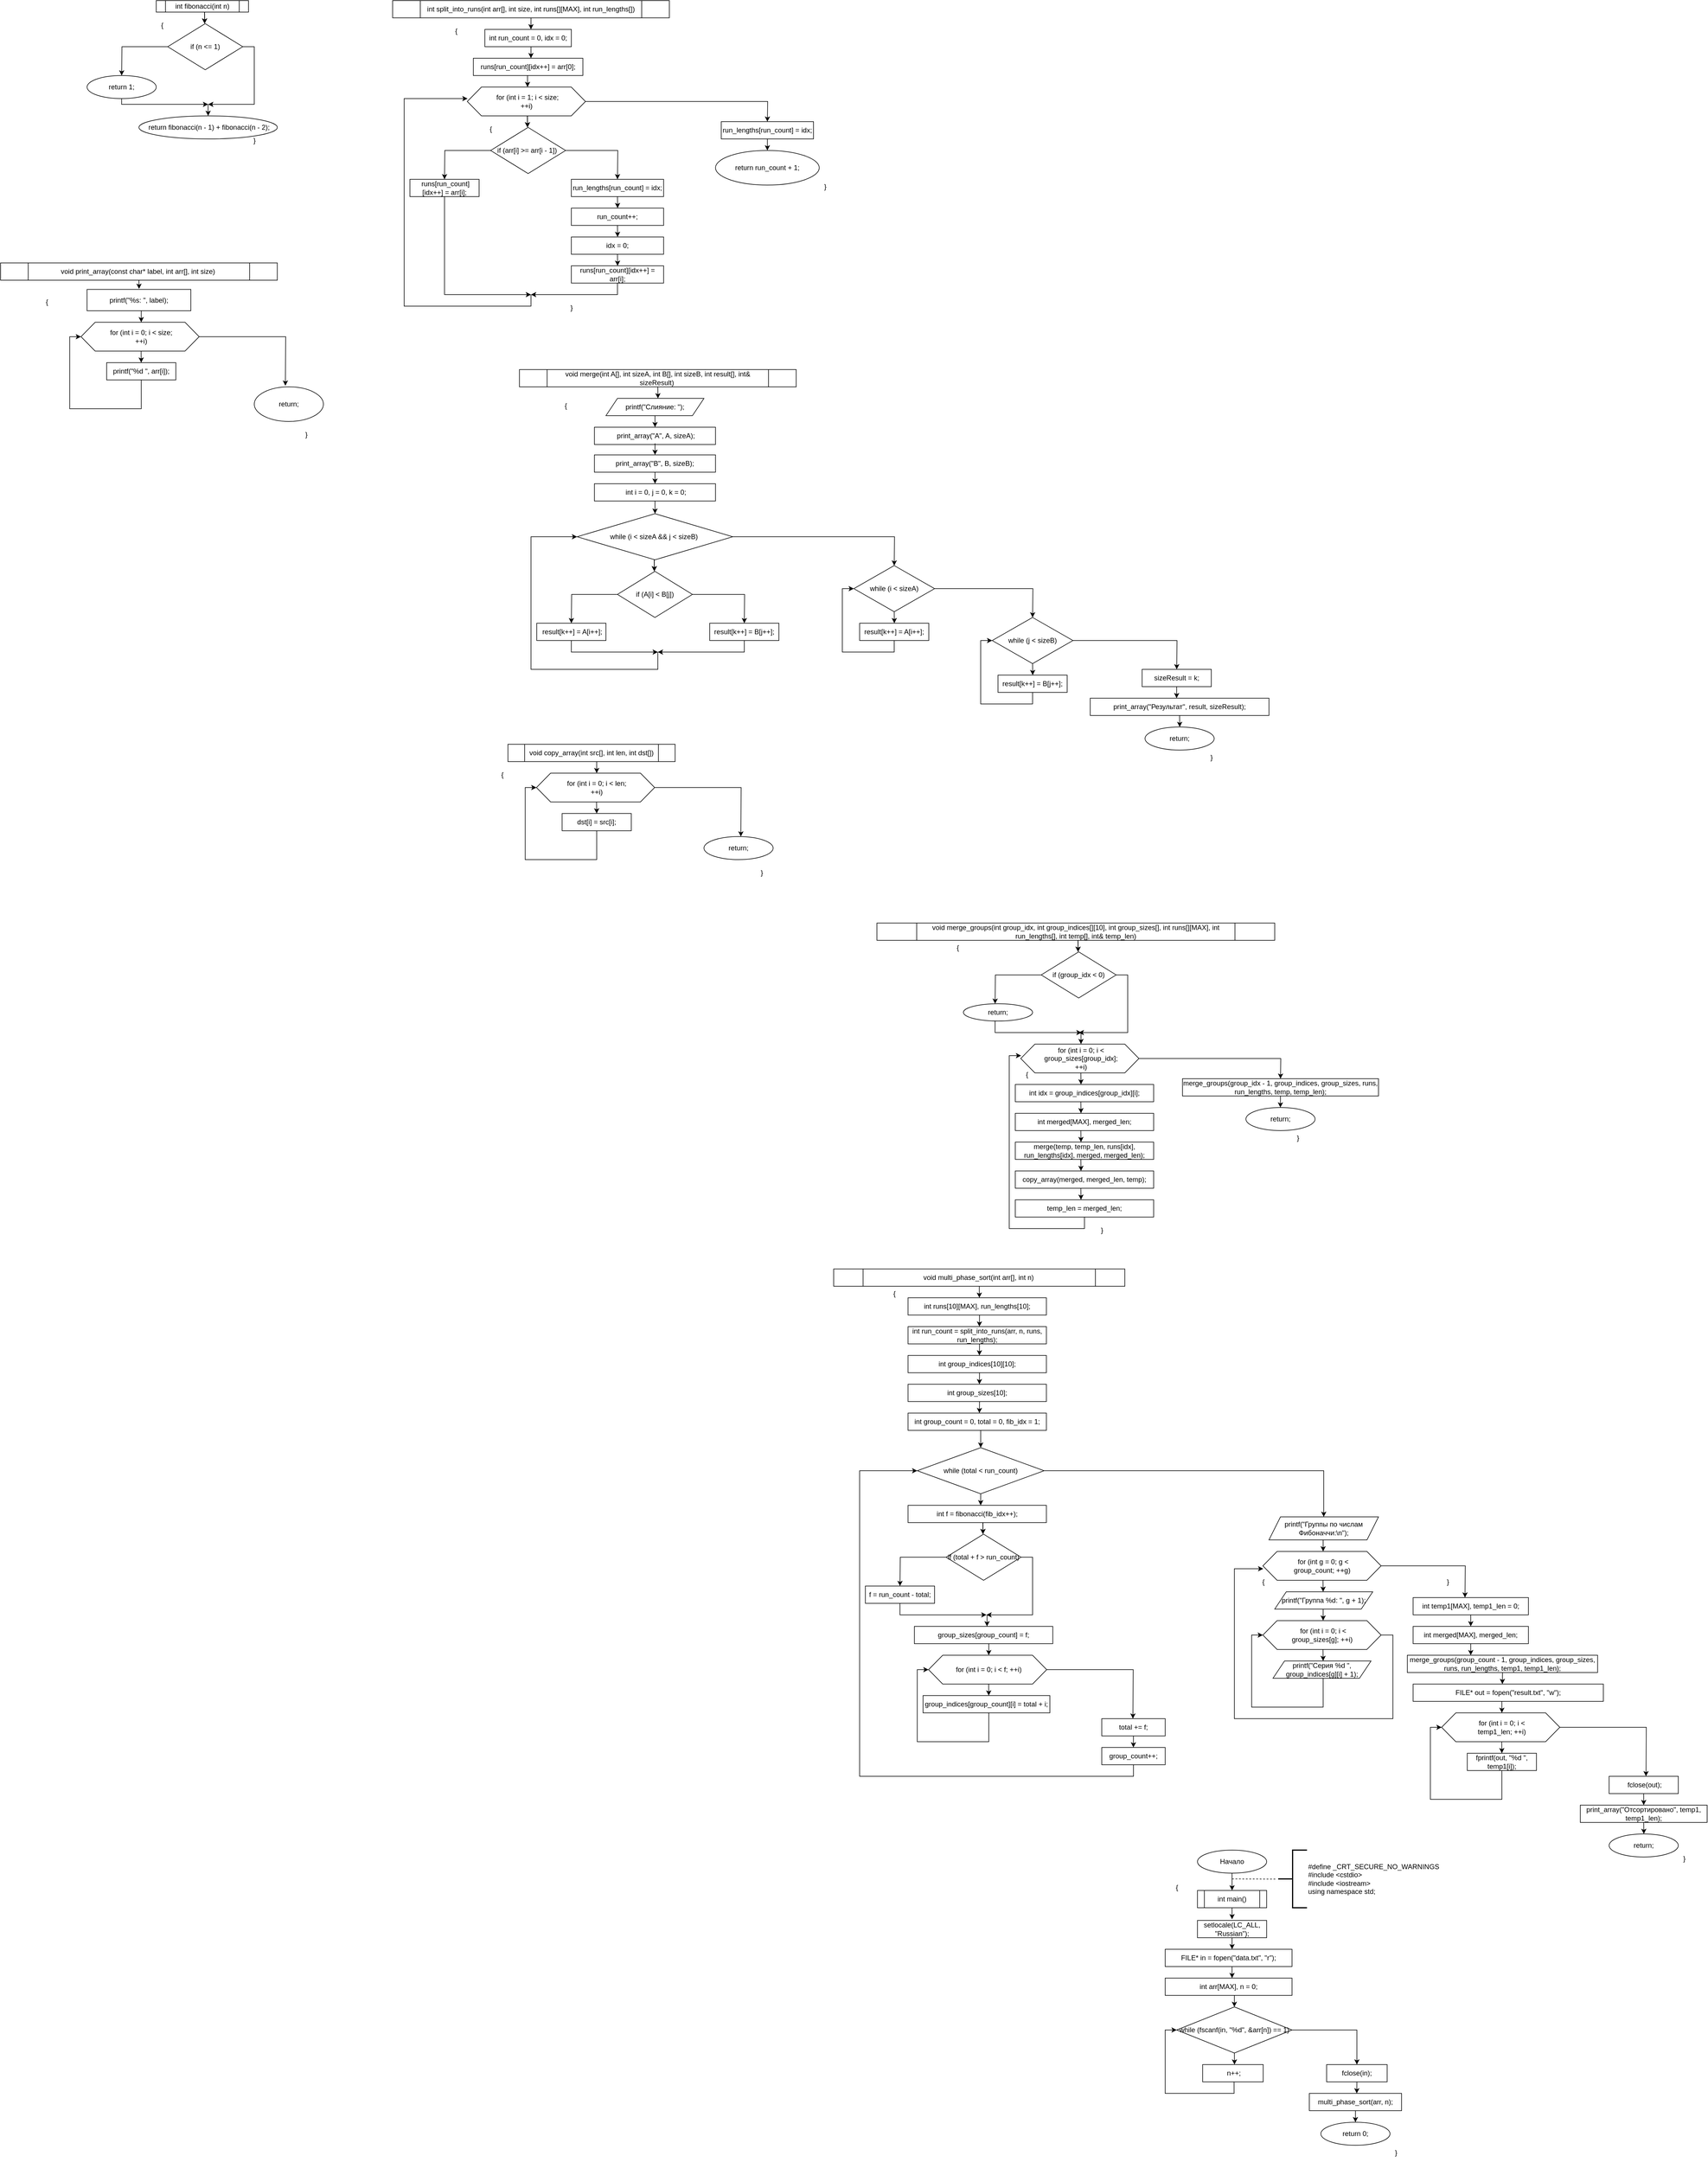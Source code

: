 <mxfile version="26.0.9">
  <diagram name="Страница — 1" id="jZnkS4G6jrmAG0vFsR_F">
    <mxGraphModel dx="1182" dy="683" grid="1" gridSize="10" guides="1" tooltips="1" connect="1" arrows="1" fold="1" page="1" pageScale="1" pageWidth="827" pageHeight="1169" math="0" shadow="0">
      <root>
        <mxCell id="0" />
        <mxCell id="1" parent="0" />
        <mxCell id="zvD-o7Wk8ceVR9qflsV9-1" value="int fibonacci(int n)" style="shape=process;whiteSpace=wrap;html=1;backgroundOutline=1;" vertex="1" parent="1">
          <mxGeometry x="290" y="100" width="160" height="20" as="geometry" />
        </mxCell>
        <mxCell id="zvD-o7Wk8ceVR9qflsV9-2" value="" style="edgeStyle=orthogonalEdgeStyle;rounded=0;orthogonalLoop=1;jettySize=auto;html=1;" edge="1" parent="1">
          <mxGeometry relative="1" as="geometry">
            <mxPoint x="373.703" y="120.0" as="sourcePoint" />
            <mxPoint x="373.943" y="140.0" as="targetPoint" />
          </mxGeometry>
        </mxCell>
        <mxCell id="zvD-o7Wk8ceVR9qflsV9-3" value="" style="edgeStyle=orthogonalEdgeStyle;rounded=0;orthogonalLoop=1;jettySize=auto;html=1;" edge="1" parent="1">
          <mxGeometry relative="1" as="geometry">
            <mxPoint x="373.943" y="120.0" as="sourcePoint" />
            <mxPoint x="373.943" y="140.0" as="targetPoint" />
          </mxGeometry>
        </mxCell>
        <mxCell id="zvD-o7Wk8ceVR9qflsV9-4" style="edgeStyle=orthogonalEdgeStyle;rounded=0;orthogonalLoop=1;jettySize=auto;html=1;exitX=0;exitY=0.5;exitDx=0;exitDy=0;" edge="1" source="zvD-o7Wk8ceVR9qflsV9-6" parent="1">
          <mxGeometry relative="1" as="geometry">
            <mxPoint x="230" y="230.0" as="targetPoint" />
          </mxGeometry>
        </mxCell>
        <mxCell id="zvD-o7Wk8ceVR9qflsV9-5" style="edgeStyle=orthogonalEdgeStyle;rounded=0;orthogonalLoop=1;jettySize=auto;html=1;exitX=1;exitY=0.5;exitDx=0;exitDy=0;" edge="1" source="zvD-o7Wk8ceVR9qflsV9-6" parent="1">
          <mxGeometry relative="1" as="geometry">
            <mxPoint x="380" y="280" as="targetPoint" />
            <Array as="points">
              <mxPoint x="460" y="180" />
              <mxPoint x="460" y="280" />
            </Array>
          </mxGeometry>
        </mxCell>
        <mxCell id="zvD-o7Wk8ceVR9qflsV9-6" value="if (n &amp;lt;= 1)" style="rhombus;whiteSpace=wrap;html=1;" vertex="1" parent="1">
          <mxGeometry x="310" y="140.0" width="130" height="80" as="geometry" />
        </mxCell>
        <mxCell id="zvD-o7Wk8ceVR9qflsV9-7" style="edgeStyle=orthogonalEdgeStyle;rounded=0;orthogonalLoop=1;jettySize=auto;html=1;exitX=0.5;exitY=1;exitDx=0;exitDy=0;" edge="1" parent="1">
          <mxGeometry relative="1" as="geometry">
            <mxPoint x="380.0" y="280.0" as="targetPoint" />
            <Array as="points">
              <mxPoint x="230" y="280.0" />
            </Array>
            <mxPoint x="230" y="260.0" as="sourcePoint" />
          </mxGeometry>
        </mxCell>
        <mxCell id="zvD-o7Wk8ceVR9qflsV9-11" value="return 1;" style="ellipse;whiteSpace=wrap;html=1;" vertex="1" parent="1">
          <mxGeometry x="170" y="230" width="120" height="40" as="geometry" />
        </mxCell>
        <mxCell id="zvD-o7Wk8ceVR9qflsV9-12" value="" style="endArrow=classic;html=1;rounded=0;" edge="1" parent="1">
          <mxGeometry width="50" height="50" relative="1" as="geometry">
            <mxPoint x="380" y="280" as="sourcePoint" />
            <mxPoint x="380" y="300" as="targetPoint" />
          </mxGeometry>
        </mxCell>
        <mxCell id="zvD-o7Wk8ceVR9qflsV9-13" value="&amp;nbsp;return fibonacci(n - 1) + fibonacci(n - 2);" style="ellipse;whiteSpace=wrap;html=1;" vertex="1" parent="1">
          <mxGeometry x="260" y="300" width="240" height="40" as="geometry" />
        </mxCell>
        <mxCell id="zvD-o7Wk8ceVR9qflsV9-14" value="{" style="text;html=1;align=center;verticalAlign=middle;resizable=0;points=[];autosize=1;strokeColor=none;fillColor=none;" vertex="1" parent="1">
          <mxGeometry x="285" y="128" width="30" height="30" as="geometry" />
        </mxCell>
        <mxCell id="zvD-o7Wk8ceVR9qflsV9-15" value="}" style="text;html=1;align=center;verticalAlign=middle;resizable=0;points=[];autosize=1;strokeColor=none;fillColor=none;" vertex="1" parent="1">
          <mxGeometry x="445" y="328" width="30" height="30" as="geometry" />
        </mxCell>
        <mxCell id="zvD-o7Wk8ceVR9qflsV9-17" style="edgeStyle=orthogonalEdgeStyle;rounded=0;orthogonalLoop=1;jettySize=auto;html=1;exitX=0.5;exitY=1;exitDx=0;exitDy=0;" edge="1" parent="1" source="zvD-o7Wk8ceVR9qflsV9-16">
          <mxGeometry relative="1" as="geometry">
            <mxPoint x="939.931" y="150" as="targetPoint" />
          </mxGeometry>
        </mxCell>
        <mxCell id="zvD-o7Wk8ceVR9qflsV9-16" value="int split_into_runs(int arr[], int size, int runs[][MAX], int run_lengths[])" style="shape=process;whiteSpace=wrap;html=1;backgroundOutline=1;" vertex="1" parent="1">
          <mxGeometry x="700" y="100" width="480" height="30" as="geometry" />
        </mxCell>
        <mxCell id="zvD-o7Wk8ceVR9qflsV9-18" value="int run_count = 0, idx = 0;" style="rounded=0;whiteSpace=wrap;html=1;" vertex="1" parent="1">
          <mxGeometry x="860" y="150" width="150" height="30" as="geometry" />
        </mxCell>
        <mxCell id="zvD-o7Wk8ceVR9qflsV9-19" style="edgeStyle=orthogonalEdgeStyle;rounded=0;orthogonalLoop=1;jettySize=auto;html=1;exitX=0.5;exitY=1;exitDx=0;exitDy=0;" edge="1" parent="1">
          <mxGeometry relative="1" as="geometry">
            <mxPoint x="939.931" y="200" as="targetPoint" />
            <mxPoint x="940" y="180" as="sourcePoint" />
          </mxGeometry>
        </mxCell>
        <mxCell id="zvD-o7Wk8ceVR9qflsV9-20" value="runs[run_count][idx++] = arr[0];" style="rounded=0;whiteSpace=wrap;html=1;" vertex="1" parent="1">
          <mxGeometry x="840" y="200" width="190" height="30" as="geometry" />
        </mxCell>
        <mxCell id="zvD-o7Wk8ceVR9qflsV9-21" value="" style="edgeStyle=orthogonalEdgeStyle;rounded=0;orthogonalLoop=1;jettySize=auto;html=1;" edge="1" parent="1">
          <mxGeometry relative="1" as="geometry">
            <mxPoint x="934.011" y="230" as="sourcePoint" />
            <mxPoint x="934.011" y="250" as="targetPoint" />
          </mxGeometry>
        </mxCell>
        <mxCell id="zvD-o7Wk8ceVR9qflsV9-47" style="edgeStyle=orthogonalEdgeStyle;rounded=0;orthogonalLoop=1;jettySize=auto;html=1;exitX=1;exitY=0.5;exitDx=0;exitDy=0;" edge="1" parent="1" source="zvD-o7Wk8ceVR9qflsV9-23">
          <mxGeometry relative="1" as="geometry">
            <mxPoint x="1350" y="310" as="targetPoint" />
          </mxGeometry>
        </mxCell>
        <mxCell id="zvD-o7Wk8ceVR9qflsV9-23" value="" style="verticalLabelPosition=bottom;verticalAlign=top;html=1;shape=hexagon;perimeter=hexagonPerimeter2;arcSize=6;size=0.12;" vertex="1" parent="1">
          <mxGeometry x="829.511" y="250" width="205" height="50" as="geometry" />
        </mxCell>
        <mxCell id="zvD-o7Wk8ceVR9qflsV9-25" value="for (int i = 1; i &amp;lt; size; ++i)&amp;nbsp;" style="text;html=1;align=center;verticalAlign=middle;whiteSpace=wrap;rounded=0;" vertex="1" parent="1">
          <mxGeometry x="874.011" y="260" width="120" height="30" as="geometry" />
        </mxCell>
        <mxCell id="zvD-o7Wk8ceVR9qflsV9-28" value="" style="edgeStyle=orthogonalEdgeStyle;rounded=0;orthogonalLoop=1;jettySize=auto;html=1;" edge="1" parent="1">
          <mxGeometry relative="1" as="geometry">
            <mxPoint x="933.703" y="300.0" as="sourcePoint" />
            <mxPoint x="933.943" y="320.0" as="targetPoint" />
          </mxGeometry>
        </mxCell>
        <mxCell id="zvD-o7Wk8ceVR9qflsV9-29" value="" style="edgeStyle=orthogonalEdgeStyle;rounded=0;orthogonalLoop=1;jettySize=auto;html=1;" edge="1" parent="1">
          <mxGeometry relative="1" as="geometry">
            <mxPoint x="933.943" y="300.0" as="sourcePoint" />
            <mxPoint x="933.943" y="320.0" as="targetPoint" />
          </mxGeometry>
        </mxCell>
        <mxCell id="zvD-o7Wk8ceVR9qflsV9-30" style="edgeStyle=orthogonalEdgeStyle;rounded=0;orthogonalLoop=1;jettySize=auto;html=1;exitX=0;exitY=0.5;exitDx=0;exitDy=0;" edge="1" source="zvD-o7Wk8ceVR9qflsV9-32" parent="1">
          <mxGeometry relative="1" as="geometry">
            <mxPoint x="790" y="410.0" as="targetPoint" />
          </mxGeometry>
        </mxCell>
        <mxCell id="zvD-o7Wk8ceVR9qflsV9-31" style="edgeStyle=orthogonalEdgeStyle;rounded=0;orthogonalLoop=1;jettySize=auto;html=1;exitX=1;exitY=0.5;exitDx=0;exitDy=0;" edge="1" source="zvD-o7Wk8ceVR9qflsV9-32" parent="1">
          <mxGeometry relative="1" as="geometry">
            <mxPoint x="1090.0" y="410.0" as="targetPoint" />
          </mxGeometry>
        </mxCell>
        <mxCell id="zvD-o7Wk8ceVR9qflsV9-32" value="if (arr[i] &amp;gt;= arr[i - 1])&amp;nbsp;" style="rhombus;whiteSpace=wrap;html=1;" vertex="1" parent="1">
          <mxGeometry x="870" y="320.0" width="130" height="80" as="geometry" />
        </mxCell>
        <mxCell id="zvD-o7Wk8ceVR9qflsV9-33" style="edgeStyle=orthogonalEdgeStyle;rounded=0;orthogonalLoop=1;jettySize=auto;html=1;exitX=0.5;exitY=1;exitDx=0;exitDy=0;" edge="1" source="zvD-o7Wk8ceVR9qflsV9-34" parent="1">
          <mxGeometry relative="1" as="geometry">
            <mxPoint x="940" y="610" as="targetPoint" />
            <Array as="points">
              <mxPoint x="790" y="610" />
              <mxPoint x="940" y="610" />
            </Array>
          </mxGeometry>
        </mxCell>
        <mxCell id="zvD-o7Wk8ceVR9qflsV9-34" value="&amp;nbsp;runs[run_count][idx++] = arr[i];" style="rounded=0;whiteSpace=wrap;html=1;" vertex="1" parent="1">
          <mxGeometry x="730" y="410.0" width="120" height="30" as="geometry" />
        </mxCell>
        <mxCell id="zvD-o7Wk8ceVR9qflsV9-38" style="edgeStyle=orthogonalEdgeStyle;rounded=0;orthogonalLoop=1;jettySize=auto;html=1;exitX=0.5;exitY=1;exitDx=0;exitDy=0;" edge="1" parent="1" source="zvD-o7Wk8ceVR9qflsV9-36">
          <mxGeometry relative="1" as="geometry">
            <mxPoint x="1090.238" y="460" as="targetPoint" />
          </mxGeometry>
        </mxCell>
        <mxCell id="zvD-o7Wk8ceVR9qflsV9-36" value="run_lengths[run_count] = idx;" style="rounded=0;whiteSpace=wrap;html=1;" vertex="1" parent="1">
          <mxGeometry x="1010" y="410" width="160" height="30" as="geometry" />
        </mxCell>
        <mxCell id="zvD-o7Wk8ceVR9qflsV9-39" value="run_count++;" style="rounded=0;whiteSpace=wrap;html=1;" vertex="1" parent="1">
          <mxGeometry x="1010" y="460" width="160" height="30" as="geometry" />
        </mxCell>
        <mxCell id="zvD-o7Wk8ceVR9qflsV9-40" style="edgeStyle=orthogonalEdgeStyle;rounded=0;orthogonalLoop=1;jettySize=auto;html=1;exitX=0.5;exitY=1;exitDx=0;exitDy=0;" edge="1" parent="1">
          <mxGeometry relative="1" as="geometry">
            <mxPoint x="1090.238" y="510" as="targetPoint" />
            <mxPoint x="1090" y="490" as="sourcePoint" />
          </mxGeometry>
        </mxCell>
        <mxCell id="zvD-o7Wk8ceVR9qflsV9-41" value="idx = 0;" style="rounded=0;whiteSpace=wrap;html=1;" vertex="1" parent="1">
          <mxGeometry x="1010" y="510" width="160" height="30" as="geometry" />
        </mxCell>
        <mxCell id="zvD-o7Wk8ceVR9qflsV9-42" style="edgeStyle=orthogonalEdgeStyle;rounded=0;orthogonalLoop=1;jettySize=auto;html=1;exitX=0.5;exitY=1;exitDx=0;exitDy=0;" edge="1" parent="1">
          <mxGeometry relative="1" as="geometry">
            <mxPoint x="1090.238" y="560" as="targetPoint" />
            <mxPoint x="1090" y="540" as="sourcePoint" />
          </mxGeometry>
        </mxCell>
        <mxCell id="zvD-o7Wk8ceVR9qflsV9-45" style="edgeStyle=orthogonalEdgeStyle;rounded=0;orthogonalLoop=1;jettySize=auto;html=1;exitX=0.5;exitY=1;exitDx=0;exitDy=0;" edge="1" parent="1" source="zvD-o7Wk8ceVR9qflsV9-43">
          <mxGeometry relative="1" as="geometry">
            <mxPoint x="940" y="610" as="targetPoint" />
            <Array as="points">
              <mxPoint x="1090" y="610" />
            </Array>
          </mxGeometry>
        </mxCell>
        <mxCell id="zvD-o7Wk8ceVR9qflsV9-43" value="runs[run_count][idx++] = arr[i];" style="rounded=0;whiteSpace=wrap;html=1;" vertex="1" parent="1">
          <mxGeometry x="1010" y="560" width="160" height="30" as="geometry" />
        </mxCell>
        <mxCell id="zvD-o7Wk8ceVR9qflsV9-46" value="" style="endArrow=classic;html=1;rounded=0;entryX=0.002;entryY=0.4;entryDx=0;entryDy=0;entryPerimeter=0;" edge="1" parent="1" target="zvD-o7Wk8ceVR9qflsV9-23">
          <mxGeometry width="50" height="50" relative="1" as="geometry">
            <mxPoint x="940" y="610" as="sourcePoint" />
            <mxPoint x="990" y="560" as="targetPoint" />
            <Array as="points">
              <mxPoint x="940" y="630" />
              <mxPoint x="720" y="630" />
              <mxPoint x="720" y="270" />
            </Array>
          </mxGeometry>
        </mxCell>
        <mxCell id="zvD-o7Wk8ceVR9qflsV9-49" style="edgeStyle=orthogonalEdgeStyle;rounded=0;orthogonalLoop=1;jettySize=auto;html=1;exitX=0.5;exitY=1;exitDx=0;exitDy=0;" edge="1" parent="1" source="zvD-o7Wk8ceVR9qflsV9-48">
          <mxGeometry relative="1" as="geometry">
            <mxPoint x="1350" y="360" as="targetPoint" />
          </mxGeometry>
        </mxCell>
        <mxCell id="zvD-o7Wk8ceVR9qflsV9-48" value="run_lengths[run_count] = idx;" style="rounded=0;whiteSpace=wrap;html=1;" vertex="1" parent="1">
          <mxGeometry x="1270" y="310" width="160" height="30" as="geometry" />
        </mxCell>
        <mxCell id="zvD-o7Wk8ceVR9qflsV9-50" value="return run_count + 1;" style="ellipse;whiteSpace=wrap;html=1;" vertex="1" parent="1">
          <mxGeometry x="1260" y="360" width="180" height="60" as="geometry" />
        </mxCell>
        <mxCell id="zvD-o7Wk8ceVR9qflsV9-51" value="{" style="text;html=1;align=center;verticalAlign=middle;resizable=0;points=[];autosize=1;strokeColor=none;fillColor=none;" vertex="1" parent="1">
          <mxGeometry x="795" y="138" width="30" height="30" as="geometry" />
        </mxCell>
        <mxCell id="zvD-o7Wk8ceVR9qflsV9-52" value="}" style="text;html=1;align=center;verticalAlign=middle;resizable=0;points=[];autosize=1;strokeColor=none;fillColor=none;" vertex="1" parent="1">
          <mxGeometry x="1435" y="408" width="30" height="30" as="geometry" />
        </mxCell>
        <mxCell id="zvD-o7Wk8ceVR9qflsV9-53" value="{" style="text;html=1;align=center;verticalAlign=middle;resizable=0;points=[];autosize=1;strokeColor=none;fillColor=none;" vertex="1" parent="1">
          <mxGeometry x="855" y="308" width="30" height="30" as="geometry" />
        </mxCell>
        <mxCell id="zvD-o7Wk8ceVR9qflsV9-54" value="}" style="text;html=1;align=center;verticalAlign=middle;resizable=0;points=[];autosize=1;strokeColor=none;fillColor=none;" vertex="1" parent="1">
          <mxGeometry x="995" y="618" width="30" height="30" as="geometry" />
        </mxCell>
        <mxCell id="zvD-o7Wk8ceVR9qflsV9-56" style="edgeStyle=orthogonalEdgeStyle;rounded=0;orthogonalLoop=1;jettySize=auto;html=1;exitX=0.5;exitY=1;exitDx=0;exitDy=0;" edge="1" parent="1" source="zvD-o7Wk8ceVR9qflsV9-55">
          <mxGeometry relative="1" as="geometry">
            <mxPoint x="260.2" y="600" as="targetPoint" />
          </mxGeometry>
        </mxCell>
        <mxCell id="zvD-o7Wk8ceVR9qflsV9-55" value="void print_array(const char* label, int arr[], int size)&amp;nbsp;" style="shape=process;whiteSpace=wrap;html=1;backgroundOutline=1;" vertex="1" parent="1">
          <mxGeometry x="20" y="555" width="480" height="30" as="geometry" />
        </mxCell>
        <mxCell id="zvD-o7Wk8ceVR9qflsV9-57" value="printf(&quot;%s: &quot;, label);" style="rounded=0;whiteSpace=wrap;html=1;" vertex="1" parent="1">
          <mxGeometry x="170" y="601" width="180" height="37" as="geometry" />
        </mxCell>
        <mxCell id="zvD-o7Wk8ceVR9qflsV9-60" value="" style="edgeStyle=orthogonalEdgeStyle;rounded=0;orthogonalLoop=1;jettySize=auto;html=1;" edge="1" parent="1">
          <mxGeometry relative="1" as="geometry">
            <mxPoint x="263.971" y="638" as="sourcePoint" />
            <mxPoint x="263.971" y="658" as="targetPoint" />
          </mxGeometry>
        </mxCell>
        <mxCell id="zvD-o7Wk8ceVR9qflsV9-61" style="edgeStyle=orthogonalEdgeStyle;rounded=0;orthogonalLoop=1;jettySize=auto;html=1;exitX=1;exitY=0.5;exitDx=0;exitDy=0;" edge="1" source="zvD-o7Wk8ceVR9qflsV9-62" parent="1">
          <mxGeometry relative="1" as="geometry">
            <mxPoint x="513.971" y="768" as="targetPoint" />
          </mxGeometry>
        </mxCell>
        <mxCell id="zvD-o7Wk8ceVR9qflsV9-62" value="" style="verticalLabelPosition=bottom;verticalAlign=top;html=1;shape=hexagon;perimeter=hexagonPerimeter2;arcSize=6;size=0.12;" vertex="1" parent="1">
          <mxGeometry x="159.471" y="658" width="205" height="50" as="geometry" />
        </mxCell>
        <mxCell id="zvD-o7Wk8ceVR9qflsV9-63" value="" style="edgeStyle=orthogonalEdgeStyle;rounded=0;orthogonalLoop=1;jettySize=auto;html=1;" edge="1" parent="1">
          <mxGeometry relative="1" as="geometry">
            <mxPoint x="263.731" y="708" as="sourcePoint" />
            <mxPoint x="263.971" y="728" as="targetPoint" />
          </mxGeometry>
        </mxCell>
        <mxCell id="zvD-o7Wk8ceVR9qflsV9-64" value="for (int i = 0; i &amp;lt; size; ++i)" style="text;html=1;align=center;verticalAlign=middle;whiteSpace=wrap;rounded=0;" vertex="1" parent="1">
          <mxGeometry x="203.971" y="668" width="120" height="30" as="geometry" />
        </mxCell>
        <mxCell id="zvD-o7Wk8ceVR9qflsV9-65" value="" style="edgeStyle=orthogonalEdgeStyle;rounded=0;orthogonalLoop=1;jettySize=auto;html=1;entryX=0;entryY=0.5;entryDx=0;entryDy=0;" edge="1" target="zvD-o7Wk8ceVR9qflsV9-62" parent="1">
          <mxGeometry relative="1" as="geometry">
            <mxPoint x="263.971" y="758" as="sourcePoint" />
            <mxPoint x="143.971" y="728" as="targetPoint" />
            <Array as="points">
              <mxPoint x="263.971" y="808" />
              <mxPoint x="139.971" y="808" />
              <mxPoint x="139.971" y="683" />
            </Array>
          </mxGeometry>
        </mxCell>
        <mxCell id="zvD-o7Wk8ceVR9qflsV9-66" value="printf(&quot;%d &quot;, arr[i]);" style="rounded=0;whiteSpace=wrap;html=1;" vertex="1" parent="1">
          <mxGeometry x="203.971" y="728" width="120" height="30" as="geometry" />
        </mxCell>
        <mxCell id="zvD-o7Wk8ceVR9qflsV9-68" value="return;" style="ellipse;whiteSpace=wrap;html=1;" vertex="1" parent="1">
          <mxGeometry x="460" y="770" width="120" height="60" as="geometry" />
        </mxCell>
        <mxCell id="zvD-o7Wk8ceVR9qflsV9-72" style="edgeStyle=orthogonalEdgeStyle;rounded=0;orthogonalLoop=1;jettySize=auto;html=1;exitX=0.5;exitY=1;exitDx=0;exitDy=0;" edge="1" parent="1" source="zvD-o7Wk8ceVR9qflsV9-69">
          <mxGeometry relative="1" as="geometry">
            <mxPoint x="1160.222" y="790" as="targetPoint" />
          </mxGeometry>
        </mxCell>
        <mxCell id="zvD-o7Wk8ceVR9qflsV9-69" value="void merge(int A[], int sizeA, int B[], int sizeB, int result[], int&amp;amp; sizeResult)&amp;nbsp;" style="shape=process;whiteSpace=wrap;html=1;backgroundOutline=1;" vertex="1" parent="1">
          <mxGeometry x="920" y="740" width="480" height="30" as="geometry" />
        </mxCell>
        <mxCell id="zvD-o7Wk8ceVR9qflsV9-70" value="{" style="text;html=1;align=center;verticalAlign=middle;resizable=0;points=[];autosize=1;strokeColor=none;fillColor=none;" vertex="1" parent="1">
          <mxGeometry x="85" y="608" width="30" height="30" as="geometry" />
        </mxCell>
        <mxCell id="zvD-o7Wk8ceVR9qflsV9-71" value="}" style="text;html=1;align=center;verticalAlign=middle;resizable=0;points=[];autosize=1;strokeColor=none;fillColor=none;" vertex="1" parent="1">
          <mxGeometry x="535" y="838" width="30" height="30" as="geometry" />
        </mxCell>
        <mxCell id="zvD-o7Wk8ceVR9qflsV9-74" style="edgeStyle=orthogonalEdgeStyle;rounded=0;orthogonalLoop=1;jettySize=auto;html=1;exitX=0.5;exitY=1;exitDx=0;exitDy=0;" edge="1" parent="1" source="zvD-o7Wk8ceVR9qflsV9-73">
          <mxGeometry relative="1" as="geometry">
            <mxPoint x="1155.174" y="840" as="targetPoint" />
          </mxGeometry>
        </mxCell>
        <mxCell id="zvD-o7Wk8ceVR9qflsV9-73" value="printf(&quot;Слияние: &quot;);" style="shape=parallelogram;perimeter=parallelogramPerimeter;whiteSpace=wrap;html=1;fixedSize=1;" vertex="1" parent="1">
          <mxGeometry x="1070" y="790" width="170" height="30" as="geometry" />
        </mxCell>
        <mxCell id="zvD-o7Wk8ceVR9qflsV9-75" value="&amp;nbsp;print_array(&quot;A&quot;, A, sizeA);" style="rounded=0;whiteSpace=wrap;html=1;" vertex="1" parent="1">
          <mxGeometry x="1050" y="840" width="210" height="30" as="geometry" />
        </mxCell>
        <mxCell id="zvD-o7Wk8ceVR9qflsV9-76" style="edgeStyle=orthogonalEdgeStyle;rounded=0;orthogonalLoop=1;jettySize=auto;html=1;exitX=0.5;exitY=1;exitDx=0;exitDy=0;" edge="1" parent="1">
          <mxGeometry relative="1" as="geometry">
            <mxPoint x="1155.174" y="888" as="targetPoint" />
            <mxPoint x="1155" y="868" as="sourcePoint" />
          </mxGeometry>
        </mxCell>
        <mxCell id="zvD-o7Wk8ceVR9qflsV9-77" value="print_array(&quot;B&quot;, B, sizeB);" style="rounded=0;whiteSpace=wrap;html=1;" vertex="1" parent="1">
          <mxGeometry x="1050" y="888" width="210" height="30" as="geometry" />
        </mxCell>
        <mxCell id="zvD-o7Wk8ceVR9qflsV9-79" style="edgeStyle=orthogonalEdgeStyle;rounded=0;orthogonalLoop=1;jettySize=auto;html=1;exitX=0.5;exitY=1;exitDx=0;exitDy=0;" edge="1" parent="1">
          <mxGeometry relative="1" as="geometry">
            <mxPoint x="1155.174" y="938" as="targetPoint" />
            <mxPoint x="1155" y="918" as="sourcePoint" />
          </mxGeometry>
        </mxCell>
        <mxCell id="zvD-o7Wk8ceVR9qflsV9-81" style="edgeStyle=orthogonalEdgeStyle;rounded=0;orthogonalLoop=1;jettySize=auto;html=1;exitX=0.5;exitY=1;exitDx=0;exitDy=0;" edge="1" parent="1" source="zvD-o7Wk8ceVR9qflsV9-80">
          <mxGeometry relative="1" as="geometry">
            <mxPoint x="1155.174" y="990" as="targetPoint" />
          </mxGeometry>
        </mxCell>
        <mxCell id="zvD-o7Wk8ceVR9qflsV9-80" value="&amp;nbsp;int i = 0, j = 0, k = 0;" style="rounded=0;whiteSpace=wrap;html=1;" vertex="1" parent="1">
          <mxGeometry x="1050" y="938" width="210" height="30" as="geometry" />
        </mxCell>
        <mxCell id="zvD-o7Wk8ceVR9qflsV9-93" style="edgeStyle=orthogonalEdgeStyle;rounded=0;orthogonalLoop=1;jettySize=auto;html=1;exitX=1;exitY=0.5;exitDx=0;exitDy=0;" edge="1" parent="1" source="zvD-o7Wk8ceVR9qflsV9-82">
          <mxGeometry relative="1" as="geometry">
            <mxPoint x="1570" y="1080" as="targetPoint" />
          </mxGeometry>
        </mxCell>
        <mxCell id="zvD-o7Wk8ceVR9qflsV9-82" value="while (i &amp;lt; sizeA &amp;amp;&amp;amp; j &amp;lt; sizeB)&amp;nbsp;" style="rhombus;whiteSpace=wrap;html=1;" vertex="1" parent="1">
          <mxGeometry x="1020" y="990" width="270" height="80" as="geometry" />
        </mxCell>
        <mxCell id="zvD-o7Wk8ceVR9qflsV9-83" value="" style="edgeStyle=orthogonalEdgeStyle;rounded=0;orthogonalLoop=1;jettySize=auto;html=1;" edge="1" parent="1">
          <mxGeometry relative="1" as="geometry">
            <mxPoint x="1153.703" y="1070" as="sourcePoint" />
            <mxPoint x="1153.943" y="1090" as="targetPoint" />
          </mxGeometry>
        </mxCell>
        <mxCell id="zvD-o7Wk8ceVR9qflsV9-84" value="" style="edgeStyle=orthogonalEdgeStyle;rounded=0;orthogonalLoop=1;jettySize=auto;html=1;" edge="1" parent="1">
          <mxGeometry relative="1" as="geometry">
            <mxPoint x="1153.943" y="1070" as="sourcePoint" />
            <mxPoint x="1153.943" y="1090" as="targetPoint" />
          </mxGeometry>
        </mxCell>
        <mxCell id="zvD-o7Wk8ceVR9qflsV9-85" style="edgeStyle=orthogonalEdgeStyle;rounded=0;orthogonalLoop=1;jettySize=auto;html=1;exitX=0;exitY=0.5;exitDx=0;exitDy=0;" edge="1" source="zvD-o7Wk8ceVR9qflsV9-87" parent="1">
          <mxGeometry relative="1" as="geometry">
            <mxPoint x="1010" y="1180" as="targetPoint" />
          </mxGeometry>
        </mxCell>
        <mxCell id="zvD-o7Wk8ceVR9qflsV9-86" style="edgeStyle=orthogonalEdgeStyle;rounded=0;orthogonalLoop=1;jettySize=auto;html=1;exitX=1;exitY=0.5;exitDx=0;exitDy=0;" edge="1" source="zvD-o7Wk8ceVR9qflsV9-87" parent="1">
          <mxGeometry relative="1" as="geometry">
            <mxPoint x="1310.0" y="1180" as="targetPoint" />
          </mxGeometry>
        </mxCell>
        <mxCell id="zvD-o7Wk8ceVR9qflsV9-87" value="if (A[i] &amp;lt; B[j])" style="rhombus;whiteSpace=wrap;html=1;" vertex="1" parent="1">
          <mxGeometry x="1090" y="1090" width="130" height="80" as="geometry" />
        </mxCell>
        <mxCell id="zvD-o7Wk8ceVR9qflsV9-88" style="edgeStyle=orthogonalEdgeStyle;rounded=0;orthogonalLoop=1;jettySize=auto;html=1;exitX=0.5;exitY=1;exitDx=0;exitDy=0;" edge="1" source="zvD-o7Wk8ceVR9qflsV9-89" parent="1">
          <mxGeometry relative="1" as="geometry">
            <mxPoint x="1160.0" y="1230" as="targetPoint" />
            <Array as="points">
              <mxPoint x="1010" y="1230" />
            </Array>
          </mxGeometry>
        </mxCell>
        <mxCell id="zvD-o7Wk8ceVR9qflsV9-89" value="&amp;nbsp;result[k++] = A[i++];" style="rounded=0;whiteSpace=wrap;html=1;" vertex="1" parent="1">
          <mxGeometry x="950" y="1180" width="120" height="30" as="geometry" />
        </mxCell>
        <mxCell id="zvD-o7Wk8ceVR9qflsV9-90" style="edgeStyle=orthogonalEdgeStyle;rounded=0;orthogonalLoop=1;jettySize=auto;html=1;exitX=0.5;exitY=1;exitDx=0;exitDy=0;" edge="1" source="zvD-o7Wk8ceVR9qflsV9-91" parent="1">
          <mxGeometry relative="1" as="geometry">
            <mxPoint x="1160.0" y="1230" as="targetPoint" />
            <Array as="points">
              <mxPoint x="1310" y="1230" />
            </Array>
          </mxGeometry>
        </mxCell>
        <mxCell id="zvD-o7Wk8ceVR9qflsV9-91" value="result[k++] = B[j++];" style="rounded=0;whiteSpace=wrap;html=1;" vertex="1" parent="1">
          <mxGeometry x="1250" y="1180" width="120" height="30" as="geometry" />
        </mxCell>
        <mxCell id="zvD-o7Wk8ceVR9qflsV9-92" value="" style="endArrow=classic;html=1;rounded=0;entryX=0;entryY=0.5;entryDx=0;entryDy=0;" edge="1" parent="1" target="zvD-o7Wk8ceVR9qflsV9-82">
          <mxGeometry width="50" height="50" relative="1" as="geometry">
            <mxPoint x="1160" y="1230" as="sourcePoint" />
            <mxPoint x="1210" y="1180" as="targetPoint" />
            <Array as="points">
              <mxPoint x="1160" y="1260" />
              <mxPoint x="940" y="1260" />
              <mxPoint x="940" y="1030" />
            </Array>
          </mxGeometry>
        </mxCell>
        <mxCell id="zvD-o7Wk8ceVR9qflsV9-95" style="edgeStyle=orthogonalEdgeStyle;rounded=0;orthogonalLoop=1;jettySize=auto;html=1;exitX=0.5;exitY=1;exitDx=0;exitDy=0;" edge="1" parent="1" source="zvD-o7Wk8ceVR9qflsV9-94">
          <mxGeometry relative="1" as="geometry">
            <mxPoint x="1570.25" y="1180" as="targetPoint" />
          </mxGeometry>
        </mxCell>
        <mxCell id="zvD-o7Wk8ceVR9qflsV9-98" style="edgeStyle=orthogonalEdgeStyle;rounded=0;orthogonalLoop=1;jettySize=auto;html=1;exitX=1;exitY=0.5;exitDx=0;exitDy=0;" edge="1" parent="1" source="zvD-o7Wk8ceVR9qflsV9-94">
          <mxGeometry relative="1" as="geometry">
            <mxPoint x="1810" y="1170" as="targetPoint" />
          </mxGeometry>
        </mxCell>
        <mxCell id="zvD-o7Wk8ceVR9qflsV9-94" value="while (i &amp;lt; sizeA)" style="rhombus;whiteSpace=wrap;html=1;" vertex="1" parent="1">
          <mxGeometry x="1500" y="1080" width="140" height="80" as="geometry" />
        </mxCell>
        <mxCell id="zvD-o7Wk8ceVR9qflsV9-97" style="edgeStyle=orthogonalEdgeStyle;rounded=0;orthogonalLoop=1;jettySize=auto;html=1;exitX=0.5;exitY=1;exitDx=0;exitDy=0;entryX=0;entryY=0.5;entryDx=0;entryDy=0;" edge="1" parent="1" source="zvD-o7Wk8ceVR9qflsV9-96" target="zvD-o7Wk8ceVR9qflsV9-94">
          <mxGeometry relative="1" as="geometry" />
        </mxCell>
        <mxCell id="zvD-o7Wk8ceVR9qflsV9-96" value="result[k++] = A[i++];" style="rounded=0;whiteSpace=wrap;html=1;" vertex="1" parent="1">
          <mxGeometry x="1510" y="1180" width="120" height="30" as="geometry" />
        </mxCell>
        <mxCell id="zvD-o7Wk8ceVR9qflsV9-99" style="edgeStyle=orthogonalEdgeStyle;rounded=0;orthogonalLoop=1;jettySize=auto;html=1;exitX=0.5;exitY=1;exitDx=0;exitDy=0;" edge="1" parent="1" source="zvD-o7Wk8ceVR9qflsV9-100">
          <mxGeometry relative="1" as="geometry">
            <mxPoint x="1810.25" y="1270" as="targetPoint" />
          </mxGeometry>
        </mxCell>
        <mxCell id="zvD-o7Wk8ceVR9qflsV9-103" style="edgeStyle=orthogonalEdgeStyle;rounded=0;orthogonalLoop=1;jettySize=auto;html=1;exitX=1;exitY=0.5;exitDx=0;exitDy=0;" edge="1" parent="1" source="zvD-o7Wk8ceVR9qflsV9-100">
          <mxGeometry relative="1" as="geometry">
            <mxPoint x="2060" y="1260" as="targetPoint" />
          </mxGeometry>
        </mxCell>
        <mxCell id="zvD-o7Wk8ceVR9qflsV9-100" value="while (j &amp;lt; sizeB)" style="rhombus;whiteSpace=wrap;html=1;" vertex="1" parent="1">
          <mxGeometry x="1740" y="1170" width="140" height="80" as="geometry" />
        </mxCell>
        <mxCell id="zvD-o7Wk8ceVR9qflsV9-101" style="edgeStyle=orthogonalEdgeStyle;rounded=0;orthogonalLoop=1;jettySize=auto;html=1;exitX=0.5;exitY=1;exitDx=0;exitDy=0;entryX=0;entryY=0.5;entryDx=0;entryDy=0;" edge="1" parent="1" source="zvD-o7Wk8ceVR9qflsV9-102" target="zvD-o7Wk8ceVR9qflsV9-100">
          <mxGeometry relative="1" as="geometry" />
        </mxCell>
        <mxCell id="zvD-o7Wk8ceVR9qflsV9-102" value="result[k++] = B[j++];" style="rounded=0;whiteSpace=wrap;html=1;" vertex="1" parent="1">
          <mxGeometry x="1750" y="1270" width="120" height="30" as="geometry" />
        </mxCell>
        <mxCell id="zvD-o7Wk8ceVR9qflsV9-105" style="edgeStyle=orthogonalEdgeStyle;rounded=0;orthogonalLoop=1;jettySize=auto;html=1;exitX=0.5;exitY=1;exitDx=0;exitDy=0;" edge="1" parent="1" source="zvD-o7Wk8ceVR9qflsV9-104">
          <mxGeometry relative="1" as="geometry">
            <mxPoint x="2059.788" y="1310" as="targetPoint" />
          </mxGeometry>
        </mxCell>
        <mxCell id="zvD-o7Wk8ceVR9qflsV9-104" value="sizeResult = k;" style="rounded=0;whiteSpace=wrap;html=1;" vertex="1" parent="1">
          <mxGeometry x="2000" y="1260" width="120" height="30" as="geometry" />
        </mxCell>
        <mxCell id="zvD-o7Wk8ceVR9qflsV9-107" style="edgeStyle=orthogonalEdgeStyle;rounded=0;orthogonalLoop=1;jettySize=auto;html=1;exitX=0.5;exitY=1;exitDx=0;exitDy=0;" edge="1" parent="1" source="zvD-o7Wk8ceVR9qflsV9-106">
          <mxGeometry relative="1" as="geometry">
            <mxPoint x="2065.242" y="1360" as="targetPoint" />
          </mxGeometry>
        </mxCell>
        <mxCell id="zvD-o7Wk8ceVR9qflsV9-106" value="print_array(&quot;Результат&quot;, result, sizeResult);" style="rounded=0;whiteSpace=wrap;html=1;" vertex="1" parent="1">
          <mxGeometry x="1910" y="1310" width="310" height="30" as="geometry" />
        </mxCell>
        <mxCell id="zvD-o7Wk8ceVR9qflsV9-108" value="return;" style="ellipse;whiteSpace=wrap;html=1;" vertex="1" parent="1">
          <mxGeometry x="2005" y="1360" width="120" height="40" as="geometry" />
        </mxCell>
        <mxCell id="zvD-o7Wk8ceVR9qflsV9-109" value="}" style="text;html=1;align=center;verticalAlign=middle;resizable=0;points=[];autosize=1;strokeColor=none;fillColor=none;" vertex="1" parent="1">
          <mxGeometry x="2105" y="1398" width="30" height="30" as="geometry" />
        </mxCell>
        <mxCell id="zvD-o7Wk8ceVR9qflsV9-110" value="{" style="text;html=1;align=center;verticalAlign=middle;resizable=0;points=[];autosize=1;strokeColor=none;fillColor=none;" vertex="1" parent="1">
          <mxGeometry x="985" y="788" width="30" height="30" as="geometry" />
        </mxCell>
        <mxCell id="zvD-o7Wk8ceVR9qflsV9-111" value="void copy_array(int src[], int len, int dst[])" style="shape=process;whiteSpace=wrap;html=1;backgroundOutline=1;" vertex="1" parent="1">
          <mxGeometry x="900" y="1390" width="290" height="30" as="geometry" />
        </mxCell>
        <mxCell id="zvD-o7Wk8ceVR9qflsV9-112" value="" style="edgeStyle=orthogonalEdgeStyle;rounded=0;orthogonalLoop=1;jettySize=auto;html=1;" edge="1" parent="1">
          <mxGeometry relative="1" as="geometry">
            <mxPoint x="1053.971" y="1420" as="sourcePoint" />
            <mxPoint x="1053.971" y="1440" as="targetPoint" />
          </mxGeometry>
        </mxCell>
        <mxCell id="zvD-o7Wk8ceVR9qflsV9-113" style="edgeStyle=orthogonalEdgeStyle;rounded=0;orthogonalLoop=1;jettySize=auto;html=1;exitX=1;exitY=0.5;exitDx=0;exitDy=0;" edge="1" source="zvD-o7Wk8ceVR9qflsV9-114" parent="1">
          <mxGeometry relative="1" as="geometry">
            <mxPoint x="1303.971" y="1550" as="targetPoint" />
          </mxGeometry>
        </mxCell>
        <mxCell id="zvD-o7Wk8ceVR9qflsV9-114" value="" style="verticalLabelPosition=bottom;verticalAlign=top;html=1;shape=hexagon;perimeter=hexagonPerimeter2;arcSize=6;size=0.12;" vertex="1" parent="1">
          <mxGeometry x="949.471" y="1440" width="205" height="50" as="geometry" />
        </mxCell>
        <mxCell id="zvD-o7Wk8ceVR9qflsV9-115" value="" style="edgeStyle=orthogonalEdgeStyle;rounded=0;orthogonalLoop=1;jettySize=auto;html=1;" edge="1" parent="1">
          <mxGeometry relative="1" as="geometry">
            <mxPoint x="1053.731" y="1490" as="sourcePoint" />
            <mxPoint x="1053.971" y="1510" as="targetPoint" />
          </mxGeometry>
        </mxCell>
        <mxCell id="zvD-o7Wk8ceVR9qflsV9-116" value="for (int i = 0; i &amp;lt; len; ++i)" style="text;html=1;align=center;verticalAlign=middle;whiteSpace=wrap;rounded=0;" vertex="1" parent="1">
          <mxGeometry x="993.971" y="1450" width="120" height="30" as="geometry" />
        </mxCell>
        <mxCell id="zvD-o7Wk8ceVR9qflsV9-117" value="" style="edgeStyle=orthogonalEdgeStyle;rounded=0;orthogonalLoop=1;jettySize=auto;html=1;entryX=0;entryY=0.5;entryDx=0;entryDy=0;" edge="1" target="zvD-o7Wk8ceVR9qflsV9-114" parent="1">
          <mxGeometry relative="1" as="geometry">
            <mxPoint x="1053.971" y="1540" as="sourcePoint" />
            <mxPoint x="933.971" y="1510" as="targetPoint" />
            <Array as="points">
              <mxPoint x="1053.971" y="1590" />
              <mxPoint x="929.971" y="1590" />
              <mxPoint x="929.971" y="1465" />
            </Array>
          </mxGeometry>
        </mxCell>
        <mxCell id="zvD-o7Wk8ceVR9qflsV9-118" value="dst[i] = src[i];" style="rounded=0;whiteSpace=wrap;html=1;" vertex="1" parent="1">
          <mxGeometry x="993.971" y="1510" width="120" height="30" as="geometry" />
        </mxCell>
        <mxCell id="zvD-o7Wk8ceVR9qflsV9-119" value="return;" style="ellipse;whiteSpace=wrap;html=1;" vertex="1" parent="1">
          <mxGeometry x="1240" y="1550" width="120" height="40" as="geometry" />
        </mxCell>
        <mxCell id="zvD-o7Wk8ceVR9qflsV9-120" value="{" style="text;html=1;align=center;verticalAlign=middle;resizable=0;points=[];autosize=1;strokeColor=none;fillColor=none;" vertex="1" parent="1">
          <mxGeometry x="875" y="1428" width="30" height="30" as="geometry" />
        </mxCell>
        <mxCell id="zvD-o7Wk8ceVR9qflsV9-121" value="}" style="text;html=1;align=center;verticalAlign=middle;resizable=0;points=[];autosize=1;strokeColor=none;fillColor=none;" vertex="1" parent="1">
          <mxGeometry x="1325" y="1598" width="30" height="30" as="geometry" />
        </mxCell>
        <mxCell id="zvD-o7Wk8ceVR9qflsV9-122" value="void merge_groups(int group_idx, int group_indices[][10], int group_sizes[], int runs[][MAX], int run_lengths[], int temp[], int&amp;amp; temp_len)" style="shape=process;whiteSpace=wrap;html=1;backgroundOutline=1;" vertex="1" parent="1">
          <mxGeometry x="1540" y="1700" width="690" height="30" as="geometry" />
        </mxCell>
        <mxCell id="zvD-o7Wk8ceVR9qflsV9-123" value="" style="edgeStyle=orthogonalEdgeStyle;rounded=0;orthogonalLoop=1;jettySize=auto;html=1;" edge="1" parent="1">
          <mxGeometry relative="1" as="geometry">
            <mxPoint x="1888.703" y="1730" as="sourcePoint" />
            <mxPoint x="1888.943" y="1750" as="targetPoint" />
          </mxGeometry>
        </mxCell>
        <mxCell id="zvD-o7Wk8ceVR9qflsV9-124" value="" style="edgeStyle=orthogonalEdgeStyle;rounded=0;orthogonalLoop=1;jettySize=auto;html=1;" edge="1" parent="1">
          <mxGeometry relative="1" as="geometry">
            <mxPoint x="1888.943" y="1730" as="sourcePoint" />
            <mxPoint x="1888.943" y="1750" as="targetPoint" />
          </mxGeometry>
        </mxCell>
        <mxCell id="zvD-o7Wk8ceVR9qflsV9-125" style="edgeStyle=orthogonalEdgeStyle;rounded=0;orthogonalLoop=1;jettySize=auto;html=1;exitX=0;exitY=0.5;exitDx=0;exitDy=0;" edge="1" source="zvD-o7Wk8ceVR9qflsV9-127" parent="1">
          <mxGeometry relative="1" as="geometry">
            <mxPoint x="1745" y="1840" as="targetPoint" />
          </mxGeometry>
        </mxCell>
        <mxCell id="zvD-o7Wk8ceVR9qflsV9-126" style="edgeStyle=orthogonalEdgeStyle;rounded=0;orthogonalLoop=1;jettySize=auto;html=1;exitX=1;exitY=0.5;exitDx=0;exitDy=0;" edge="1" source="zvD-o7Wk8ceVR9qflsV9-127" parent="1">
          <mxGeometry relative="1" as="geometry">
            <mxPoint x="1890" y="1890" as="targetPoint" />
            <Array as="points">
              <mxPoint x="1975" y="1790" />
              <mxPoint x="1975" y="1890" />
            </Array>
          </mxGeometry>
        </mxCell>
        <mxCell id="zvD-o7Wk8ceVR9qflsV9-127" value="if (group_idx &amp;lt; 0)" style="rhombus;whiteSpace=wrap;html=1;" vertex="1" parent="1">
          <mxGeometry x="1825" y="1750" width="130" height="80" as="geometry" />
        </mxCell>
        <mxCell id="zvD-o7Wk8ceVR9qflsV9-128" style="edgeStyle=orthogonalEdgeStyle;rounded=0;orthogonalLoop=1;jettySize=auto;html=1;exitX=0.5;exitY=1;exitDx=0;exitDy=0;" edge="1" parent="1">
          <mxGeometry relative="1" as="geometry">
            <mxPoint x="1895.0" y="1890" as="targetPoint" />
            <Array as="points">
              <mxPoint x="1745" y="1890" />
            </Array>
            <mxPoint x="1745" y="1870" as="sourcePoint" />
          </mxGeometry>
        </mxCell>
        <mxCell id="zvD-o7Wk8ceVR9qflsV9-132" value="return;" style="ellipse;whiteSpace=wrap;html=1;" vertex="1" parent="1">
          <mxGeometry x="1690" y="1840" width="120" height="30" as="geometry" />
        </mxCell>
        <mxCell id="zvD-o7Wk8ceVR9qflsV9-133" value="" style="edgeStyle=orthogonalEdgeStyle;rounded=0;orthogonalLoop=1;jettySize=auto;html=1;" edge="1" parent="1">
          <mxGeometry relative="1" as="geometry">
            <mxPoint x="1893.971" y="1890" as="sourcePoint" />
            <mxPoint x="1893.971" y="1910" as="targetPoint" />
          </mxGeometry>
        </mxCell>
        <mxCell id="zvD-o7Wk8ceVR9qflsV9-134" style="edgeStyle=orthogonalEdgeStyle;rounded=0;orthogonalLoop=1;jettySize=auto;html=1;exitX=1;exitY=0.5;exitDx=0;exitDy=0;" edge="1" source="zvD-o7Wk8ceVR9qflsV9-135" parent="1">
          <mxGeometry relative="1" as="geometry">
            <mxPoint x="2240" y="1970" as="targetPoint" />
          </mxGeometry>
        </mxCell>
        <mxCell id="zvD-o7Wk8ceVR9qflsV9-135" value="" style="verticalLabelPosition=bottom;verticalAlign=top;html=1;shape=hexagon;perimeter=hexagonPerimeter2;arcSize=6;size=0.12;" vertex="1" parent="1">
          <mxGeometry x="1789.471" y="1910" width="205" height="50" as="geometry" />
        </mxCell>
        <mxCell id="zvD-o7Wk8ceVR9qflsV9-136" value="" style="edgeStyle=orthogonalEdgeStyle;rounded=0;orthogonalLoop=1;jettySize=auto;html=1;" edge="1" parent="1">
          <mxGeometry relative="1" as="geometry">
            <mxPoint x="1893.731" y="1960" as="sourcePoint" />
            <mxPoint x="1893.971" y="1980" as="targetPoint" />
          </mxGeometry>
        </mxCell>
        <mxCell id="zvD-o7Wk8ceVR9qflsV9-137" value="for (int i = 0; i &amp;lt; group_sizes[group_idx]; ++i)" style="text;html=1;align=center;verticalAlign=middle;whiteSpace=wrap;rounded=0;" vertex="1" parent="1">
          <mxGeometry x="1833.971" y="1920" width="120" height="30" as="geometry" />
        </mxCell>
        <mxCell id="zvD-o7Wk8ceVR9qflsV9-139" value="int idx = group_indices[group_idx][i];" style="rounded=0;whiteSpace=wrap;html=1;" vertex="1" parent="1">
          <mxGeometry x="1780" y="1980" width="240" height="30" as="geometry" />
        </mxCell>
        <mxCell id="zvD-o7Wk8ceVR9qflsV9-141" value="" style="edgeStyle=orthogonalEdgeStyle;rounded=0;orthogonalLoop=1;jettySize=auto;html=1;" edge="1" parent="1">
          <mxGeometry relative="1" as="geometry">
            <mxPoint x="1893.731" y="2010" as="sourcePoint" />
            <mxPoint x="1893.971" y="2030" as="targetPoint" />
          </mxGeometry>
        </mxCell>
        <mxCell id="zvD-o7Wk8ceVR9qflsV9-142" value="int merged[MAX], merged_len;" style="rounded=0;whiteSpace=wrap;html=1;" vertex="1" parent="1">
          <mxGeometry x="1780" y="2030" width="240" height="30" as="geometry" />
        </mxCell>
        <mxCell id="zvD-o7Wk8ceVR9qflsV9-143" value="" style="edgeStyle=orthogonalEdgeStyle;rounded=0;orthogonalLoop=1;jettySize=auto;html=1;" edge="1" parent="1">
          <mxGeometry relative="1" as="geometry">
            <mxPoint x="1893.731" y="2060" as="sourcePoint" />
            <mxPoint x="1893.971" y="2080" as="targetPoint" />
          </mxGeometry>
        </mxCell>
        <mxCell id="zvD-o7Wk8ceVR9qflsV9-144" value="merge(temp, temp_len, runs[idx], run_lengths[idx], merged, merged_len);" style="rounded=0;whiteSpace=wrap;html=1;" vertex="1" parent="1">
          <mxGeometry x="1780" y="2080" width="240" height="30" as="geometry" />
        </mxCell>
        <mxCell id="zvD-o7Wk8ceVR9qflsV9-145" value="" style="edgeStyle=orthogonalEdgeStyle;rounded=0;orthogonalLoop=1;jettySize=auto;html=1;" edge="1" parent="1">
          <mxGeometry relative="1" as="geometry">
            <mxPoint x="1893.731" y="2110" as="sourcePoint" />
            <mxPoint x="1893.971" y="2130" as="targetPoint" />
          </mxGeometry>
        </mxCell>
        <mxCell id="zvD-o7Wk8ceVR9qflsV9-146" value="copy_array(merged, merged_len, temp);" style="rounded=0;whiteSpace=wrap;html=1;" vertex="1" parent="1">
          <mxGeometry x="1780" y="2130" width="240" height="30" as="geometry" />
        </mxCell>
        <mxCell id="zvD-o7Wk8ceVR9qflsV9-147" value="" style="edgeStyle=orthogonalEdgeStyle;rounded=0;orthogonalLoop=1;jettySize=auto;html=1;" edge="1" parent="1">
          <mxGeometry relative="1" as="geometry">
            <mxPoint x="1893.731" y="2160" as="sourcePoint" />
            <mxPoint x="1893.971" y="2180" as="targetPoint" />
          </mxGeometry>
        </mxCell>
        <mxCell id="zvD-o7Wk8ceVR9qflsV9-148" value="temp_len = merged_len;" style="rounded=0;whiteSpace=wrap;html=1;" vertex="1" parent="1">
          <mxGeometry x="1780" y="2180" width="240" height="30" as="geometry" />
        </mxCell>
        <mxCell id="zvD-o7Wk8ceVR9qflsV9-149" style="edgeStyle=orthogonalEdgeStyle;rounded=0;orthogonalLoop=1;jettySize=auto;html=1;exitX=0.5;exitY=1;exitDx=0;exitDy=0;entryX=0.003;entryY=0.4;entryDx=0;entryDy=0;entryPerimeter=0;" edge="1" parent="1" source="zvD-o7Wk8ceVR9qflsV9-148" target="zvD-o7Wk8ceVR9qflsV9-135">
          <mxGeometry relative="1" as="geometry" />
        </mxCell>
        <mxCell id="zvD-o7Wk8ceVR9qflsV9-161" style="edgeStyle=orthogonalEdgeStyle;rounded=0;orthogonalLoop=1;jettySize=auto;html=1;exitX=0.5;exitY=1;exitDx=0;exitDy=0;" edge="1" parent="1" source="zvD-o7Wk8ceVR9qflsV9-160">
          <mxGeometry relative="1" as="geometry">
            <mxPoint x="2239.788" y="2020.0" as="targetPoint" />
          </mxGeometry>
        </mxCell>
        <mxCell id="zvD-o7Wk8ceVR9qflsV9-160" value="merge_groups(group_idx - 1, group_indices, group_sizes, runs, run_lengths, temp, temp_len);" style="rounded=0;whiteSpace=wrap;html=1;" vertex="1" parent="1">
          <mxGeometry x="2070" y="1970" width="340" height="30" as="geometry" />
        </mxCell>
        <mxCell id="zvD-o7Wk8ceVR9qflsV9-162" value="return;" style="ellipse;whiteSpace=wrap;html=1;" vertex="1" parent="1">
          <mxGeometry x="2180" y="2020" width="120" height="40" as="geometry" />
        </mxCell>
        <mxCell id="zvD-o7Wk8ceVR9qflsV9-163" value="}" style="text;html=1;align=center;verticalAlign=middle;resizable=0;points=[];autosize=1;strokeColor=none;fillColor=none;" vertex="1" parent="1">
          <mxGeometry x="2255" y="2058" width="30" height="30" as="geometry" />
        </mxCell>
        <mxCell id="zvD-o7Wk8ceVR9qflsV9-164" value="{" style="text;html=1;align=center;verticalAlign=middle;resizable=0;points=[];autosize=1;strokeColor=none;fillColor=none;" vertex="1" parent="1">
          <mxGeometry x="1785" y="1948" width="30" height="30" as="geometry" />
        </mxCell>
        <mxCell id="zvD-o7Wk8ceVR9qflsV9-167" value="}" style="text;html=1;align=center;verticalAlign=middle;resizable=0;points=[];autosize=1;strokeColor=none;fillColor=none;" vertex="1" parent="1">
          <mxGeometry x="1915" y="2218" width="30" height="30" as="geometry" />
        </mxCell>
        <mxCell id="zvD-o7Wk8ceVR9qflsV9-168" value="{" style="text;html=1;align=center;verticalAlign=middle;resizable=0;points=[];autosize=1;strokeColor=none;fillColor=none;" vertex="1" parent="1">
          <mxGeometry x="1665" y="1728" width="30" height="30" as="geometry" />
        </mxCell>
        <mxCell id="zvD-o7Wk8ceVR9qflsV9-170" style="edgeStyle=orthogonalEdgeStyle;rounded=0;orthogonalLoop=1;jettySize=auto;html=1;exitX=0.5;exitY=1;exitDx=0;exitDy=0;" edge="1" parent="1" source="zvD-o7Wk8ceVR9qflsV9-169">
          <mxGeometry relative="1" as="geometry">
            <mxPoint x="1717.714" y="2350" as="targetPoint" />
          </mxGeometry>
        </mxCell>
        <mxCell id="zvD-o7Wk8ceVR9qflsV9-169" value="&lt;div&gt;void multi_phase_sort(int arr[], int n)&amp;nbsp;&lt;/div&gt;" style="shape=process;whiteSpace=wrap;html=1;backgroundOutline=1;" vertex="1" parent="1">
          <mxGeometry x="1465" y="2300" width="505" height="30" as="geometry" />
        </mxCell>
        <mxCell id="zvD-o7Wk8ceVR9qflsV9-171" value="int runs[10][MAX], run_lengths[10];" style="rounded=0;whiteSpace=wrap;html=1;" vertex="1" parent="1">
          <mxGeometry x="1593.97" y="2350" width="240" height="30" as="geometry" />
        </mxCell>
        <mxCell id="zvD-o7Wk8ceVR9qflsV9-172" style="edgeStyle=orthogonalEdgeStyle;rounded=0;orthogonalLoop=1;jettySize=auto;html=1;exitX=0.5;exitY=1;exitDx=0;exitDy=0;" edge="1" parent="1">
          <mxGeometry relative="1" as="geometry">
            <mxPoint x="1717.714" y="2400" as="targetPoint" />
            <mxPoint x="1718" y="2380" as="sourcePoint" />
          </mxGeometry>
        </mxCell>
        <mxCell id="zvD-o7Wk8ceVR9qflsV9-173" value="int run_count = split_into_runs(arr, n, runs, run_lengths);" style="rounded=0;whiteSpace=wrap;html=1;" vertex="1" parent="1">
          <mxGeometry x="1593.97" y="2400" width="240" height="30" as="geometry" />
        </mxCell>
        <mxCell id="zvD-o7Wk8ceVR9qflsV9-174" style="edgeStyle=orthogonalEdgeStyle;rounded=0;orthogonalLoop=1;jettySize=auto;html=1;exitX=0.5;exitY=1;exitDx=0;exitDy=0;" edge="1" parent="1">
          <mxGeometry relative="1" as="geometry">
            <mxPoint x="1717.714" y="2450" as="targetPoint" />
            <mxPoint x="1718" y="2430" as="sourcePoint" />
          </mxGeometry>
        </mxCell>
        <mxCell id="zvD-o7Wk8ceVR9qflsV9-175" value="int group_indices[10][10];" style="rounded=0;whiteSpace=wrap;html=1;" vertex="1" parent="1">
          <mxGeometry x="1593.97" y="2450" width="240" height="30" as="geometry" />
        </mxCell>
        <mxCell id="zvD-o7Wk8ceVR9qflsV9-176" style="edgeStyle=orthogonalEdgeStyle;rounded=0;orthogonalLoop=1;jettySize=auto;html=1;exitX=0.5;exitY=1;exitDx=0;exitDy=0;" edge="1" parent="1">
          <mxGeometry relative="1" as="geometry">
            <mxPoint x="1717.714" y="2500" as="targetPoint" />
            <mxPoint x="1718" y="2480" as="sourcePoint" />
          </mxGeometry>
        </mxCell>
        <mxCell id="zvD-o7Wk8ceVR9qflsV9-177" value="int group_sizes[10];" style="rounded=0;whiteSpace=wrap;html=1;" vertex="1" parent="1">
          <mxGeometry x="1593.97" y="2500" width="240" height="30" as="geometry" />
        </mxCell>
        <mxCell id="zvD-o7Wk8ceVR9qflsV9-179" style="edgeStyle=orthogonalEdgeStyle;rounded=0;orthogonalLoop=1;jettySize=auto;html=1;exitX=0.5;exitY=1;exitDx=0;exitDy=0;" edge="1" parent="1">
          <mxGeometry relative="1" as="geometry">
            <mxPoint x="1717.714" y="2550" as="targetPoint" />
            <mxPoint x="1718" y="2530" as="sourcePoint" />
          </mxGeometry>
        </mxCell>
        <mxCell id="zvD-o7Wk8ceVR9qflsV9-181" style="edgeStyle=orthogonalEdgeStyle;rounded=0;orthogonalLoop=1;jettySize=auto;html=1;exitX=0.5;exitY=1;exitDx=0;exitDy=0;" edge="1" parent="1" source="zvD-o7Wk8ceVR9qflsV9-180">
          <mxGeometry relative="1" as="geometry">
            <mxPoint x="1720" y="2610" as="targetPoint" />
          </mxGeometry>
        </mxCell>
        <mxCell id="zvD-o7Wk8ceVR9qflsV9-180" value="int group_count = 0, total = 0, fib_idx = 1;" style="rounded=0;whiteSpace=wrap;html=1;" vertex="1" parent="1">
          <mxGeometry x="1593.97" y="2550" width="240" height="30" as="geometry" />
        </mxCell>
        <mxCell id="zvD-o7Wk8ceVR9qflsV9-184" style="edgeStyle=orthogonalEdgeStyle;rounded=0;orthogonalLoop=1;jettySize=auto;html=1;exitX=0.5;exitY=1;exitDx=0;exitDy=0;" edge="1" parent="1" source="zvD-o7Wk8ceVR9qflsV9-182">
          <mxGeometry relative="1" as="geometry">
            <mxPoint x="1719.966" y="2710.0" as="targetPoint" />
          </mxGeometry>
        </mxCell>
        <mxCell id="zvD-o7Wk8ceVR9qflsV9-210" style="edgeStyle=orthogonalEdgeStyle;rounded=0;orthogonalLoop=1;jettySize=auto;html=1;exitX=1;exitY=0.5;exitDx=0;exitDy=0;entryX=0.5;entryY=0;entryDx=0;entryDy=0;" edge="1" parent="1" source="zvD-o7Wk8ceVR9qflsV9-182" target="zvD-o7Wk8ceVR9qflsV9-211">
          <mxGeometry relative="1" as="geometry">
            <mxPoint x="2240" y="2720" as="targetPoint" />
          </mxGeometry>
        </mxCell>
        <mxCell id="zvD-o7Wk8ceVR9qflsV9-182" value="&amp;nbsp;while (total &amp;lt; run_count)&amp;nbsp;" style="rhombus;whiteSpace=wrap;html=1;" vertex="1" parent="1">
          <mxGeometry x="1610" y="2610" width="220" height="80" as="geometry" />
        </mxCell>
        <mxCell id="zvD-o7Wk8ceVR9qflsV9-185" value="int f = fibonacci(fib_idx++);" style="rounded=0;whiteSpace=wrap;html=1;" vertex="1" parent="1">
          <mxGeometry x="1593.97" y="2710" width="240" height="30" as="geometry" />
        </mxCell>
        <mxCell id="zvD-o7Wk8ceVR9qflsV9-186" value="" style="edgeStyle=orthogonalEdgeStyle;rounded=0;orthogonalLoop=1;jettySize=auto;html=1;" edge="1" parent="1">
          <mxGeometry relative="1" as="geometry">
            <mxPoint x="1723.703" y="2740" as="sourcePoint" />
            <mxPoint x="1723.943" y="2760" as="targetPoint" />
          </mxGeometry>
        </mxCell>
        <mxCell id="zvD-o7Wk8ceVR9qflsV9-187" value="" style="edgeStyle=orthogonalEdgeStyle;rounded=0;orthogonalLoop=1;jettySize=auto;html=1;" edge="1" parent="1">
          <mxGeometry relative="1" as="geometry">
            <mxPoint x="1723.943" y="2740" as="sourcePoint" />
            <mxPoint x="1723.943" y="2760" as="targetPoint" />
          </mxGeometry>
        </mxCell>
        <mxCell id="zvD-o7Wk8ceVR9qflsV9-188" style="edgeStyle=orthogonalEdgeStyle;rounded=0;orthogonalLoop=1;jettySize=auto;html=1;exitX=0;exitY=0.5;exitDx=0;exitDy=0;" edge="1" source="zvD-o7Wk8ceVR9qflsV9-190" parent="1">
          <mxGeometry relative="1" as="geometry">
            <mxPoint x="1580" y="2850" as="targetPoint" />
          </mxGeometry>
        </mxCell>
        <mxCell id="zvD-o7Wk8ceVR9qflsV9-189" style="edgeStyle=orthogonalEdgeStyle;rounded=0;orthogonalLoop=1;jettySize=auto;html=1;exitX=1;exitY=0.5;exitDx=0;exitDy=0;" edge="1" source="zvD-o7Wk8ceVR9qflsV9-190" parent="1">
          <mxGeometry relative="1" as="geometry">
            <mxPoint x="1730" y="2900" as="targetPoint" />
            <Array as="points">
              <mxPoint x="1810" y="2800" />
              <mxPoint x="1810" y="2900" />
            </Array>
          </mxGeometry>
        </mxCell>
        <mxCell id="zvD-o7Wk8ceVR9qflsV9-190" value="if (total + f &amp;gt; run_count)" style="rhombus;whiteSpace=wrap;html=1;" vertex="1" parent="1">
          <mxGeometry x="1660" y="2760" width="130" height="80" as="geometry" />
        </mxCell>
        <mxCell id="zvD-o7Wk8ceVR9qflsV9-191" style="edgeStyle=orthogonalEdgeStyle;rounded=0;orthogonalLoop=1;jettySize=auto;html=1;exitX=0.5;exitY=1;exitDx=0;exitDy=0;" edge="1" source="zvD-o7Wk8ceVR9qflsV9-192" parent="1">
          <mxGeometry relative="1" as="geometry">
            <mxPoint x="1730.0" y="2900" as="targetPoint" />
            <Array as="points">
              <mxPoint x="1580" y="2900" />
            </Array>
          </mxGeometry>
        </mxCell>
        <mxCell id="zvD-o7Wk8ceVR9qflsV9-192" value="f = run_count - total;" style="rounded=0;whiteSpace=wrap;html=1;" vertex="1" parent="1">
          <mxGeometry x="1520" y="2850" width="120" height="30" as="geometry" />
        </mxCell>
        <mxCell id="zvD-o7Wk8ceVR9qflsV9-195" style="edgeStyle=orthogonalEdgeStyle;rounded=0;orthogonalLoop=1;jettySize=auto;html=1;exitX=0.5;exitY=1;exitDx=0;exitDy=0;" edge="1" parent="1">
          <mxGeometry relative="1" as="geometry">
            <mxPoint x="1730.996" y="2920.0" as="targetPoint" />
            <mxPoint x="1731.03" y="2900" as="sourcePoint" />
          </mxGeometry>
        </mxCell>
        <mxCell id="zvD-o7Wk8ceVR9qflsV9-196" value="group_sizes[group_count] = f;" style="rounded=0;whiteSpace=wrap;html=1;" vertex="1" parent="1">
          <mxGeometry x="1605" y="2920" width="240" height="30" as="geometry" />
        </mxCell>
        <mxCell id="zvD-o7Wk8ceVR9qflsV9-199" value="" style="edgeStyle=orthogonalEdgeStyle;rounded=0;orthogonalLoop=1;jettySize=auto;html=1;" edge="1" parent="1">
          <mxGeometry relative="1" as="geometry">
            <mxPoint x="1734.021" y="2950" as="sourcePoint" />
            <mxPoint x="1734.021" y="2970" as="targetPoint" />
          </mxGeometry>
        </mxCell>
        <mxCell id="zvD-o7Wk8ceVR9qflsV9-200" style="edgeStyle=orthogonalEdgeStyle;rounded=0;orthogonalLoop=1;jettySize=auto;html=1;exitX=1;exitY=0.5;exitDx=0;exitDy=0;" edge="1" source="zvD-o7Wk8ceVR9qflsV9-201" parent="1">
          <mxGeometry relative="1" as="geometry">
            <mxPoint x="1984.021" y="3080" as="targetPoint" />
          </mxGeometry>
        </mxCell>
        <mxCell id="zvD-o7Wk8ceVR9qflsV9-201" value="" style="verticalLabelPosition=bottom;verticalAlign=top;html=1;shape=hexagon;perimeter=hexagonPerimeter2;arcSize=6;size=0.12;" vertex="1" parent="1">
          <mxGeometry x="1629.521" y="2970" width="205" height="50" as="geometry" />
        </mxCell>
        <mxCell id="zvD-o7Wk8ceVR9qflsV9-202" value="" style="edgeStyle=orthogonalEdgeStyle;rounded=0;orthogonalLoop=1;jettySize=auto;html=1;" edge="1" parent="1">
          <mxGeometry relative="1" as="geometry">
            <mxPoint x="1733.781" y="3020" as="sourcePoint" />
            <mxPoint x="1734.021" y="3040" as="targetPoint" />
          </mxGeometry>
        </mxCell>
        <mxCell id="zvD-o7Wk8ceVR9qflsV9-203" value="for (int i = 0; i &amp;lt; f; ++i)" style="text;html=1;align=center;verticalAlign=middle;whiteSpace=wrap;rounded=0;" vertex="1" parent="1">
          <mxGeometry x="1674.021" y="2980" width="120" height="30" as="geometry" />
        </mxCell>
        <mxCell id="zvD-o7Wk8ceVR9qflsV9-204" value="" style="edgeStyle=orthogonalEdgeStyle;rounded=0;orthogonalLoop=1;jettySize=auto;html=1;entryX=0;entryY=0.5;entryDx=0;entryDy=0;" edge="1" target="zvD-o7Wk8ceVR9qflsV9-201" parent="1">
          <mxGeometry relative="1" as="geometry">
            <mxPoint x="1734.021" y="3070" as="sourcePoint" />
            <mxPoint x="1614.021" y="3040" as="targetPoint" />
            <Array as="points">
              <mxPoint x="1734.021" y="3120" />
              <mxPoint x="1610.021" y="3120" />
              <mxPoint x="1610.021" y="2995" />
            </Array>
          </mxGeometry>
        </mxCell>
        <mxCell id="zvD-o7Wk8ceVR9qflsV9-205" value="group_indices[group_count][i] = total + i;" style="rounded=0;whiteSpace=wrap;html=1;" vertex="1" parent="1">
          <mxGeometry x="1620" y="3040" width="220" height="30" as="geometry" />
        </mxCell>
        <mxCell id="zvD-o7Wk8ceVR9qflsV9-207" style="edgeStyle=orthogonalEdgeStyle;rounded=0;orthogonalLoop=1;jettySize=auto;html=1;exitX=0.5;exitY=1;exitDx=0;exitDy=0;" edge="1" parent="1" source="zvD-o7Wk8ceVR9qflsV9-206">
          <mxGeometry relative="1" as="geometry">
            <mxPoint x="1984.857" y="3130" as="targetPoint" />
          </mxGeometry>
        </mxCell>
        <mxCell id="zvD-o7Wk8ceVR9qflsV9-206" value="total += f;" style="rounded=0;whiteSpace=wrap;html=1;" vertex="1" parent="1">
          <mxGeometry x="1930" y="3080" width="110" height="30" as="geometry" />
        </mxCell>
        <mxCell id="zvD-o7Wk8ceVR9qflsV9-209" style="edgeStyle=orthogonalEdgeStyle;rounded=0;orthogonalLoop=1;jettySize=auto;html=1;exitX=0.5;exitY=1;exitDx=0;exitDy=0;entryX=0;entryY=0.5;entryDx=0;entryDy=0;" edge="1" parent="1" source="zvD-o7Wk8ceVR9qflsV9-208" target="zvD-o7Wk8ceVR9qflsV9-182">
          <mxGeometry relative="1" as="geometry">
            <Array as="points">
              <mxPoint x="1985" y="3180" />
              <mxPoint x="1510" y="3180" />
              <mxPoint x="1510" y="2650" />
            </Array>
          </mxGeometry>
        </mxCell>
        <mxCell id="zvD-o7Wk8ceVR9qflsV9-208" value="group_count++;" style="rounded=0;whiteSpace=wrap;html=1;" vertex="1" parent="1">
          <mxGeometry x="1930" y="3130" width="110" height="30" as="geometry" />
        </mxCell>
        <mxCell id="zvD-o7Wk8ceVR9qflsV9-211" value="printf(&quot;Группы по числам Фибоначчи:\n&quot;);" style="shape=parallelogram;perimeter=parallelogramPerimeter;whiteSpace=wrap;html=1;fixedSize=1;" vertex="1" parent="1">
          <mxGeometry x="2220" y="2730" width="190" height="40" as="geometry" />
        </mxCell>
        <mxCell id="zvD-o7Wk8ceVR9qflsV9-212" value="" style="edgeStyle=orthogonalEdgeStyle;rounded=0;orthogonalLoop=1;jettySize=auto;html=1;" edge="1" parent="1">
          <mxGeometry relative="1" as="geometry">
            <mxPoint x="2313.971" y="2770" as="sourcePoint" />
            <mxPoint x="2313.971" y="2790" as="targetPoint" />
          </mxGeometry>
        </mxCell>
        <mxCell id="zvD-o7Wk8ceVR9qflsV9-228" style="edgeStyle=orthogonalEdgeStyle;rounded=0;orthogonalLoop=1;jettySize=auto;html=1;exitX=1;exitY=0.5;exitDx=0;exitDy=0;" edge="1" parent="1" source="zvD-o7Wk8ceVR9qflsV9-214">
          <mxGeometry relative="1" as="geometry">
            <mxPoint x="2560" y="2870" as="targetPoint" />
          </mxGeometry>
        </mxCell>
        <mxCell id="zvD-o7Wk8ceVR9qflsV9-214" value="" style="verticalLabelPosition=bottom;verticalAlign=top;html=1;shape=hexagon;perimeter=hexagonPerimeter2;arcSize=6;size=0.12;" vertex="1" parent="1">
          <mxGeometry x="2209.471" y="2790" width="205" height="50" as="geometry" />
        </mxCell>
        <mxCell id="zvD-o7Wk8ceVR9qflsV9-215" value="" style="edgeStyle=orthogonalEdgeStyle;rounded=0;orthogonalLoop=1;jettySize=auto;html=1;" edge="1" parent="1">
          <mxGeometry relative="1" as="geometry">
            <mxPoint x="2313.731" y="2840" as="sourcePoint" />
            <mxPoint x="2313.971" y="2860" as="targetPoint" />
          </mxGeometry>
        </mxCell>
        <mxCell id="zvD-o7Wk8ceVR9qflsV9-216" value="for (int g = 0; g &amp;lt; group_count; ++g)&amp;nbsp;" style="text;html=1;align=center;verticalAlign=middle;whiteSpace=wrap;rounded=0;" vertex="1" parent="1">
          <mxGeometry x="2253.971" y="2800" width="120" height="30" as="geometry" />
        </mxCell>
        <mxCell id="zvD-o7Wk8ceVR9qflsV9-219" value="printf(&quot;Группа %d: &quot;, g + 1);" style="shape=parallelogram;perimeter=parallelogramPerimeter;whiteSpace=wrap;html=1;fixedSize=1;" vertex="1" parent="1">
          <mxGeometry x="2230" y="2860" width="170" height="30" as="geometry" />
        </mxCell>
        <mxCell id="zvD-o7Wk8ceVR9qflsV9-220" value="" style="edgeStyle=orthogonalEdgeStyle;rounded=0;orthogonalLoop=1;jettySize=auto;html=1;" edge="1" parent="1">
          <mxGeometry relative="1" as="geometry">
            <mxPoint x="2313.971" y="2890" as="sourcePoint" />
            <mxPoint x="2313.971" y="2910" as="targetPoint" />
          </mxGeometry>
        </mxCell>
        <mxCell id="zvD-o7Wk8ceVR9qflsV9-221" style="edgeStyle=orthogonalEdgeStyle;rounded=0;orthogonalLoop=1;jettySize=auto;html=1;exitX=1;exitY=0.5;exitDx=0;exitDy=0;entryX=0.003;entryY=0.6;entryDx=0;entryDy=0;entryPerimeter=0;" edge="1" source="zvD-o7Wk8ceVR9qflsV9-222" parent="1" target="zvD-o7Wk8ceVR9qflsV9-214">
          <mxGeometry relative="1" as="geometry">
            <mxPoint x="2563.971" y="3020" as="targetPoint" />
            <Array as="points">
              <mxPoint x="2435" y="2935" />
              <mxPoint x="2435" y="3080" />
              <mxPoint x="2160" y="3080" />
              <mxPoint x="2160" y="2820" />
            </Array>
          </mxGeometry>
        </mxCell>
        <mxCell id="zvD-o7Wk8ceVR9qflsV9-222" value="" style="verticalLabelPosition=bottom;verticalAlign=top;html=1;shape=hexagon;perimeter=hexagonPerimeter2;arcSize=6;size=0.12;" vertex="1" parent="1">
          <mxGeometry x="2209.471" y="2910" width="205" height="50" as="geometry" />
        </mxCell>
        <mxCell id="zvD-o7Wk8ceVR9qflsV9-223" value="" style="edgeStyle=orthogonalEdgeStyle;rounded=0;orthogonalLoop=1;jettySize=auto;html=1;" edge="1" parent="1">
          <mxGeometry relative="1" as="geometry">
            <mxPoint x="2313.731" y="2960" as="sourcePoint" />
            <mxPoint x="2313.971" y="2980" as="targetPoint" />
          </mxGeometry>
        </mxCell>
        <mxCell id="zvD-o7Wk8ceVR9qflsV9-224" value="for (int i = 0; i &amp;lt; group_sizes[g]; ++i)&amp;nbsp;" style="text;html=1;align=center;verticalAlign=middle;whiteSpace=wrap;rounded=0;" vertex="1" parent="1">
          <mxGeometry x="2253.971" y="2920" width="120" height="30" as="geometry" />
        </mxCell>
        <mxCell id="zvD-o7Wk8ceVR9qflsV9-225" value="" style="edgeStyle=orthogonalEdgeStyle;rounded=0;orthogonalLoop=1;jettySize=auto;html=1;entryX=0;entryY=0.5;entryDx=0;entryDy=0;" edge="1" target="zvD-o7Wk8ceVR9qflsV9-222" parent="1">
          <mxGeometry relative="1" as="geometry">
            <mxPoint x="2313.971" y="3010" as="sourcePoint" />
            <mxPoint x="2193.971" y="2980" as="targetPoint" />
            <Array as="points">
              <mxPoint x="2313.971" y="3060" />
              <mxPoint x="2189.971" y="3060" />
              <mxPoint x="2189.971" y="2935" />
            </Array>
          </mxGeometry>
        </mxCell>
        <mxCell id="zvD-o7Wk8ceVR9qflsV9-227" value="printf(&quot;Серия %d &quot;, group_indices[g][i] + 1);" style="shape=parallelogram;perimeter=parallelogramPerimeter;whiteSpace=wrap;html=1;fixedSize=1;" vertex="1" parent="1">
          <mxGeometry x="2226.97" y="2980" width="170" height="30" as="geometry" />
        </mxCell>
        <mxCell id="zvD-o7Wk8ceVR9qflsV9-230" style="edgeStyle=orthogonalEdgeStyle;rounded=0;orthogonalLoop=1;jettySize=auto;html=1;exitX=0.5;exitY=1;exitDx=0;exitDy=0;" edge="1" parent="1" source="zvD-o7Wk8ceVR9qflsV9-229">
          <mxGeometry relative="1" as="geometry">
            <mxPoint x="2570" y="2920" as="targetPoint" />
          </mxGeometry>
        </mxCell>
        <mxCell id="zvD-o7Wk8ceVR9qflsV9-229" value="int temp1[MAX], temp1_len = 0;" style="rounded=0;whiteSpace=wrap;html=1;" vertex="1" parent="1">
          <mxGeometry x="2470" y="2870" width="200" height="30" as="geometry" />
        </mxCell>
        <mxCell id="zvD-o7Wk8ceVR9qflsV9-232" style="edgeStyle=orthogonalEdgeStyle;rounded=0;orthogonalLoop=1;jettySize=auto;html=1;exitX=0.5;exitY=1;exitDx=0;exitDy=0;" edge="1" parent="1" source="zvD-o7Wk8ceVR9qflsV9-231">
          <mxGeometry relative="1" as="geometry">
            <mxPoint x="2570" y="2970" as="targetPoint" />
          </mxGeometry>
        </mxCell>
        <mxCell id="zvD-o7Wk8ceVR9qflsV9-231" value="int merged[MAX], merged_len;" style="rounded=0;whiteSpace=wrap;html=1;" vertex="1" parent="1">
          <mxGeometry x="2470" y="2920" width="200" height="30" as="geometry" />
        </mxCell>
        <mxCell id="zvD-o7Wk8ceVR9qflsV9-234" style="edgeStyle=orthogonalEdgeStyle;rounded=0;orthogonalLoop=1;jettySize=auto;html=1;exitX=0.5;exitY=1;exitDx=0;exitDy=0;" edge="1" parent="1" source="zvD-o7Wk8ceVR9qflsV9-233">
          <mxGeometry relative="1" as="geometry">
            <mxPoint x="2624.857" y="3020" as="targetPoint" />
          </mxGeometry>
        </mxCell>
        <mxCell id="zvD-o7Wk8ceVR9qflsV9-233" value="merge_groups(group_count - 1, group_indices, group_sizes, runs, run_lengths, temp1, temp1_len);" style="rounded=0;whiteSpace=wrap;html=1;" vertex="1" parent="1">
          <mxGeometry x="2460" y="2970" width="330" height="30" as="geometry" />
        </mxCell>
        <mxCell id="zvD-o7Wk8ceVR9qflsV9-235" value="FILE* out = fopen(&quot;result.txt&quot;, &quot;w&quot;);" style="rounded=0;whiteSpace=wrap;html=1;" vertex="1" parent="1">
          <mxGeometry x="2470" y="3020" width="330" height="30" as="geometry" />
        </mxCell>
        <mxCell id="zvD-o7Wk8ceVR9qflsV9-236" value="" style="edgeStyle=orthogonalEdgeStyle;rounded=0;orthogonalLoop=1;jettySize=auto;html=1;" edge="1" parent="1">
          <mxGeometry relative="1" as="geometry">
            <mxPoint x="2623.971" y="3050" as="sourcePoint" />
            <mxPoint x="2623.971" y="3070" as="targetPoint" />
          </mxGeometry>
        </mxCell>
        <mxCell id="zvD-o7Wk8ceVR9qflsV9-237" style="edgeStyle=orthogonalEdgeStyle;rounded=0;orthogonalLoop=1;jettySize=auto;html=1;exitX=1;exitY=0.5;exitDx=0;exitDy=0;" edge="1" source="zvD-o7Wk8ceVR9qflsV9-238" parent="1">
          <mxGeometry relative="1" as="geometry">
            <mxPoint x="2873.971" y="3180" as="targetPoint" />
          </mxGeometry>
        </mxCell>
        <mxCell id="zvD-o7Wk8ceVR9qflsV9-238" value="" style="verticalLabelPosition=bottom;verticalAlign=top;html=1;shape=hexagon;perimeter=hexagonPerimeter2;arcSize=6;size=0.12;" vertex="1" parent="1">
          <mxGeometry x="2519.471" y="3070" width="205" height="50" as="geometry" />
        </mxCell>
        <mxCell id="zvD-o7Wk8ceVR9qflsV9-239" value="" style="edgeStyle=orthogonalEdgeStyle;rounded=0;orthogonalLoop=1;jettySize=auto;html=1;" edge="1" parent="1">
          <mxGeometry relative="1" as="geometry">
            <mxPoint x="2623.731" y="3120" as="sourcePoint" />
            <mxPoint x="2623.971" y="3140" as="targetPoint" />
          </mxGeometry>
        </mxCell>
        <mxCell id="zvD-o7Wk8ceVR9qflsV9-240" value="for (int i = 0; i &amp;lt; temp1_len; ++i)" style="text;html=1;align=center;verticalAlign=middle;whiteSpace=wrap;rounded=0;" vertex="1" parent="1">
          <mxGeometry x="2563.971" y="3080" width="120" height="30" as="geometry" />
        </mxCell>
        <mxCell id="zvD-o7Wk8ceVR9qflsV9-241" value="" style="edgeStyle=orthogonalEdgeStyle;rounded=0;orthogonalLoop=1;jettySize=auto;html=1;entryX=0;entryY=0.5;entryDx=0;entryDy=0;" edge="1" target="zvD-o7Wk8ceVR9qflsV9-238" parent="1">
          <mxGeometry relative="1" as="geometry">
            <mxPoint x="2623.971" y="3170" as="sourcePoint" />
            <mxPoint x="2503.971" y="3140" as="targetPoint" />
            <Array as="points">
              <mxPoint x="2623.971" y="3220" />
              <mxPoint x="2499.971" y="3220" />
              <mxPoint x="2499.971" y="3095" />
            </Array>
          </mxGeometry>
        </mxCell>
        <mxCell id="zvD-o7Wk8ceVR9qflsV9-242" value="fprintf(out, &quot;%d &quot;, temp1[i]);" style="rounded=0;whiteSpace=wrap;html=1;" vertex="1" parent="1">
          <mxGeometry x="2563.971" y="3140" width="120" height="30" as="geometry" />
        </mxCell>
        <mxCell id="zvD-o7Wk8ceVR9qflsV9-244" style="edgeStyle=orthogonalEdgeStyle;rounded=0;orthogonalLoop=1;jettySize=auto;html=1;exitX=0.5;exitY=1;exitDx=0;exitDy=0;" edge="1" parent="1" source="zvD-o7Wk8ceVR9qflsV9-243">
          <mxGeometry relative="1" as="geometry">
            <mxPoint x="2870" y="3230" as="targetPoint" />
          </mxGeometry>
        </mxCell>
        <mxCell id="zvD-o7Wk8ceVR9qflsV9-243" value="&amp;nbsp;fclose(out);" style="rounded=0;whiteSpace=wrap;html=1;" vertex="1" parent="1">
          <mxGeometry x="2810.001" y="3180" width="120" height="30" as="geometry" />
        </mxCell>
        <mxCell id="zvD-o7Wk8ceVR9qflsV9-247" style="edgeStyle=orthogonalEdgeStyle;rounded=0;orthogonalLoop=1;jettySize=auto;html=1;exitX=0.5;exitY=1;exitDx=0;exitDy=0;" edge="1" parent="1" source="zvD-o7Wk8ceVR9qflsV9-246">
          <mxGeometry relative="1" as="geometry">
            <mxPoint x="2870.233" y="3280" as="targetPoint" />
          </mxGeometry>
        </mxCell>
        <mxCell id="zvD-o7Wk8ceVR9qflsV9-246" value="print_array(&quot;Отсортировано&quot;, temp1, temp1_len);" style="rounded=0;whiteSpace=wrap;html=1;" vertex="1" parent="1">
          <mxGeometry x="2760" y="3230" width="220" height="30" as="geometry" />
        </mxCell>
        <mxCell id="zvD-o7Wk8ceVR9qflsV9-248" value="return;" style="ellipse;whiteSpace=wrap;html=1;" vertex="1" parent="1">
          <mxGeometry x="2810" y="3280" width="120" height="40" as="geometry" />
        </mxCell>
        <mxCell id="zvD-o7Wk8ceVR9qflsV9-249" value="{" style="text;html=1;align=center;verticalAlign=middle;resizable=0;points=[];autosize=1;strokeColor=none;fillColor=none;" vertex="1" parent="1">
          <mxGeometry x="1555" y="2328" width="30" height="30" as="geometry" />
        </mxCell>
        <mxCell id="zvD-o7Wk8ceVR9qflsV9-250" value="}" style="text;html=1;align=center;verticalAlign=middle;resizable=0;points=[];autosize=1;strokeColor=none;fillColor=none;" vertex="1" parent="1">
          <mxGeometry x="2925" y="3308" width="30" height="30" as="geometry" />
        </mxCell>
        <mxCell id="zvD-o7Wk8ceVR9qflsV9-251" value="{" style="text;html=1;align=center;verticalAlign=middle;resizable=0;points=[];autosize=1;strokeColor=none;fillColor=none;" vertex="1" parent="1">
          <mxGeometry x="2195" y="2828" width="30" height="30" as="geometry" />
        </mxCell>
        <mxCell id="zvD-o7Wk8ceVR9qflsV9-252" value="}" style="text;html=1;align=center;verticalAlign=middle;resizable=0;points=[];autosize=1;strokeColor=none;fillColor=none;" vertex="1" parent="1">
          <mxGeometry x="2515" y="2828" width="30" height="30" as="geometry" />
        </mxCell>
        <mxCell id="zvD-o7Wk8ceVR9qflsV9-253" value="" style="edgeStyle=orthogonalEdgeStyle;rounded=0;orthogonalLoop=1;jettySize=auto;html=1;" edge="1" source="zvD-o7Wk8ceVR9qflsV9-254" parent="1">
          <mxGeometry relative="1" as="geometry">
            <mxPoint x="2156" y="3378" as="targetPoint" />
          </mxGeometry>
        </mxCell>
        <mxCell id="zvD-o7Wk8ceVR9qflsV9-254" value="Начало" style="ellipse;whiteSpace=wrap;html=1;" vertex="1" parent="1">
          <mxGeometry x="2096" y="3308" width="120" height="40" as="geometry" />
        </mxCell>
        <mxCell id="zvD-o7Wk8ceVR9qflsV9-255" value="" style="edgeStyle=orthogonalEdgeStyle;rounded=0;orthogonalLoop=1;jettySize=auto;html=1;" edge="1" source="zvD-o7Wk8ceVR9qflsV9-256" parent="1">
          <mxGeometry relative="1" as="geometry">
            <mxPoint x="2156" y="3428" as="targetPoint" />
          </mxGeometry>
        </mxCell>
        <mxCell id="zvD-o7Wk8ceVR9qflsV9-256" value="int main()" style="shape=process;whiteSpace=wrap;html=1;backgroundOutline=1;" vertex="1" parent="1">
          <mxGeometry x="2096" y="3378" width="120" height="30" as="geometry" />
        </mxCell>
        <mxCell id="zvD-o7Wk8ceVR9qflsV9-259" value="setlocale(LC_ALL, &quot;Russian&quot;);" style="rounded=0;whiteSpace=wrap;html=1;" vertex="1" parent="1">
          <mxGeometry x="2096" y="3430" width="120" height="30" as="geometry" />
        </mxCell>
        <mxCell id="zvD-o7Wk8ceVR9qflsV9-260" value="" style="edgeStyle=orthogonalEdgeStyle;rounded=0;orthogonalLoop=1;jettySize=auto;html=1;" edge="1" parent="1">
          <mxGeometry relative="1" as="geometry">
            <mxPoint x="2156" y="3460" as="sourcePoint" />
            <mxPoint x="2156" y="3480" as="targetPoint" />
          </mxGeometry>
        </mxCell>
        <mxCell id="zvD-o7Wk8ceVR9qflsV9-261" value="&lt;div&gt;#define _CRT_SECURE_NO_WARNINGS&lt;/div&gt;&lt;div&gt;#include &amp;lt;cstdio&amp;gt;&lt;/div&gt;&lt;div&gt;#include &amp;lt;iostream&amp;gt;&lt;/div&gt;&lt;div&gt;using namespace std;&lt;/div&gt;" style="strokeWidth=2;html=1;shape=mxgraph.flowchart.annotation_2;align=left;labelPosition=right;pointerEvents=1;" vertex="1" parent="1">
          <mxGeometry x="2236" y="3308" width="50" height="100" as="geometry" />
        </mxCell>
        <mxCell id="zvD-o7Wk8ceVR9qflsV9-262" value="" style="endArrow=none;dashed=1;html=1;rounded=0;entryX=-0.04;entryY=0.503;entryDx=0;entryDy=0;entryPerimeter=0;" edge="1" target="zvD-o7Wk8ceVR9qflsV9-261" parent="1">
          <mxGeometry width="50" height="50" relative="1" as="geometry">
            <mxPoint x="2156" y="3358" as="sourcePoint" />
            <mxPoint x="2226" y="3358" as="targetPoint" />
          </mxGeometry>
        </mxCell>
        <mxCell id="zvD-o7Wk8ceVR9qflsV9-263" value="FILE* in = fopen(&quot;data.txt&quot;, &quot;r&quot;);" style="rounded=0;whiteSpace=wrap;html=1;" vertex="1" parent="1">
          <mxGeometry x="2040" y="3480" width="220" height="30" as="geometry" />
        </mxCell>
        <mxCell id="zvD-o7Wk8ceVR9qflsV9-264" value="" style="edgeStyle=orthogonalEdgeStyle;rounded=0;orthogonalLoop=1;jettySize=auto;html=1;" edge="1" parent="1">
          <mxGeometry relative="1" as="geometry">
            <mxPoint x="2156" y="3510" as="sourcePoint" />
            <mxPoint x="2156" y="3530" as="targetPoint" />
          </mxGeometry>
        </mxCell>
        <mxCell id="zvD-o7Wk8ceVR9qflsV9-266" style="edgeStyle=orthogonalEdgeStyle;rounded=0;orthogonalLoop=1;jettySize=auto;html=1;exitX=0.5;exitY=1;exitDx=0;exitDy=0;" edge="1" parent="1" source="zvD-o7Wk8ceVR9qflsV9-265">
          <mxGeometry relative="1" as="geometry">
            <mxPoint x="2160" y="3580" as="targetPoint" />
          </mxGeometry>
        </mxCell>
        <mxCell id="zvD-o7Wk8ceVR9qflsV9-265" value="int arr[MAX], n = 0;" style="rounded=0;whiteSpace=wrap;html=1;" vertex="1" parent="1">
          <mxGeometry x="2040" y="3530" width="220" height="30" as="geometry" />
        </mxCell>
        <mxCell id="zvD-o7Wk8ceVR9qflsV9-268" style="edgeStyle=orthogonalEdgeStyle;rounded=0;orthogonalLoop=1;jettySize=auto;html=1;exitX=0.5;exitY=1;exitDx=0;exitDy=0;" edge="1" parent="1" source="zvD-o7Wk8ceVR9qflsV9-267">
          <mxGeometry relative="1" as="geometry">
            <mxPoint x="2160.238" y="3680" as="targetPoint" />
          </mxGeometry>
        </mxCell>
        <mxCell id="zvD-o7Wk8ceVR9qflsV9-273" style="edgeStyle=orthogonalEdgeStyle;rounded=0;orthogonalLoop=1;jettySize=auto;html=1;exitX=1;exitY=0.5;exitDx=0;exitDy=0;entryX=0.5;entryY=0;entryDx=0;entryDy=0;" edge="1" parent="1" source="zvD-o7Wk8ceVR9qflsV9-267" target="zvD-o7Wk8ceVR9qflsV9-272">
          <mxGeometry relative="1" as="geometry" />
        </mxCell>
        <mxCell id="zvD-o7Wk8ceVR9qflsV9-267" value="while (fscanf(in, &quot;%d&quot;, &amp;amp;arr[n]) == 1)" style="rhombus;whiteSpace=wrap;html=1;" vertex="1" parent="1">
          <mxGeometry x="2060" y="3580" width="200" height="80" as="geometry" />
        </mxCell>
        <mxCell id="zvD-o7Wk8ceVR9qflsV9-270" value="&amp;nbsp;n++;" style="rounded=0;whiteSpace=wrap;html=1;" vertex="1" parent="1">
          <mxGeometry x="2105" y="3680" width="105" height="30" as="geometry" />
        </mxCell>
        <mxCell id="zvD-o7Wk8ceVR9qflsV9-271" style="edgeStyle=orthogonalEdgeStyle;rounded=0;orthogonalLoop=1;jettySize=auto;html=1;exitX=0.5;exitY=1;exitDx=0;exitDy=0;entryX=0;entryY=0.5;entryDx=0;entryDy=0;" edge="1" parent="1" target="zvD-o7Wk8ceVR9qflsV9-267">
          <mxGeometry relative="1" as="geometry">
            <mxPoint x="2159.708" y="3730" as="targetPoint" />
            <mxPoint x="2159.47" y="3710" as="sourcePoint" />
            <Array as="points">
              <mxPoint x="2159" y="3730" />
              <mxPoint x="2040" y="3730" />
              <mxPoint x="2040" y="3620" />
            </Array>
          </mxGeometry>
        </mxCell>
        <mxCell id="zvD-o7Wk8ceVR9qflsV9-274" style="edgeStyle=orthogonalEdgeStyle;rounded=0;orthogonalLoop=1;jettySize=auto;html=1;exitX=0.5;exitY=1;exitDx=0;exitDy=0;" edge="1" parent="1" source="zvD-o7Wk8ceVR9qflsV9-272">
          <mxGeometry relative="1" as="geometry">
            <mxPoint x="2372.286" y="3730" as="targetPoint" />
          </mxGeometry>
        </mxCell>
        <mxCell id="zvD-o7Wk8ceVR9qflsV9-272" value="&lt;div&gt;fclose(in);&lt;/div&gt;" style="rounded=0;whiteSpace=wrap;html=1;" vertex="1" parent="1">
          <mxGeometry x="2320" y="3680" width="105" height="30" as="geometry" />
        </mxCell>
        <mxCell id="zvD-o7Wk8ceVR9qflsV9-276" style="edgeStyle=orthogonalEdgeStyle;rounded=0;orthogonalLoop=1;jettySize=auto;html=1;exitX=0.5;exitY=1;exitDx=0;exitDy=0;" edge="1" parent="1" source="zvD-o7Wk8ceVR9qflsV9-275">
          <mxGeometry relative="1" as="geometry">
            <mxPoint x="2370" y="3780" as="targetPoint" />
          </mxGeometry>
        </mxCell>
        <mxCell id="zvD-o7Wk8ceVR9qflsV9-275" value="&lt;div&gt;multi_phase_sort(arr, n);&lt;/div&gt;" style="rounded=0;whiteSpace=wrap;html=1;" vertex="1" parent="1">
          <mxGeometry x="2290" y="3730" width="160" height="30" as="geometry" />
        </mxCell>
        <mxCell id="zvD-o7Wk8ceVR9qflsV9-277" value="return 0;" style="ellipse;whiteSpace=wrap;html=1;" vertex="1" parent="1">
          <mxGeometry x="2310" y="3780" width="120" height="40" as="geometry" />
        </mxCell>
        <mxCell id="zvD-o7Wk8ceVR9qflsV9-278" value="{" style="text;html=1;align=center;verticalAlign=middle;resizable=0;points=[];autosize=1;strokeColor=none;fillColor=none;" vertex="1" parent="1">
          <mxGeometry x="2045" y="3358" width="30" height="30" as="geometry" />
        </mxCell>
        <mxCell id="zvD-o7Wk8ceVR9qflsV9-279" value="}" style="text;html=1;align=center;verticalAlign=middle;resizable=0;points=[];autosize=1;strokeColor=none;fillColor=none;" vertex="1" parent="1">
          <mxGeometry x="2425" y="3818" width="30" height="30" as="geometry" />
        </mxCell>
      </root>
    </mxGraphModel>
  </diagram>
</mxfile>
